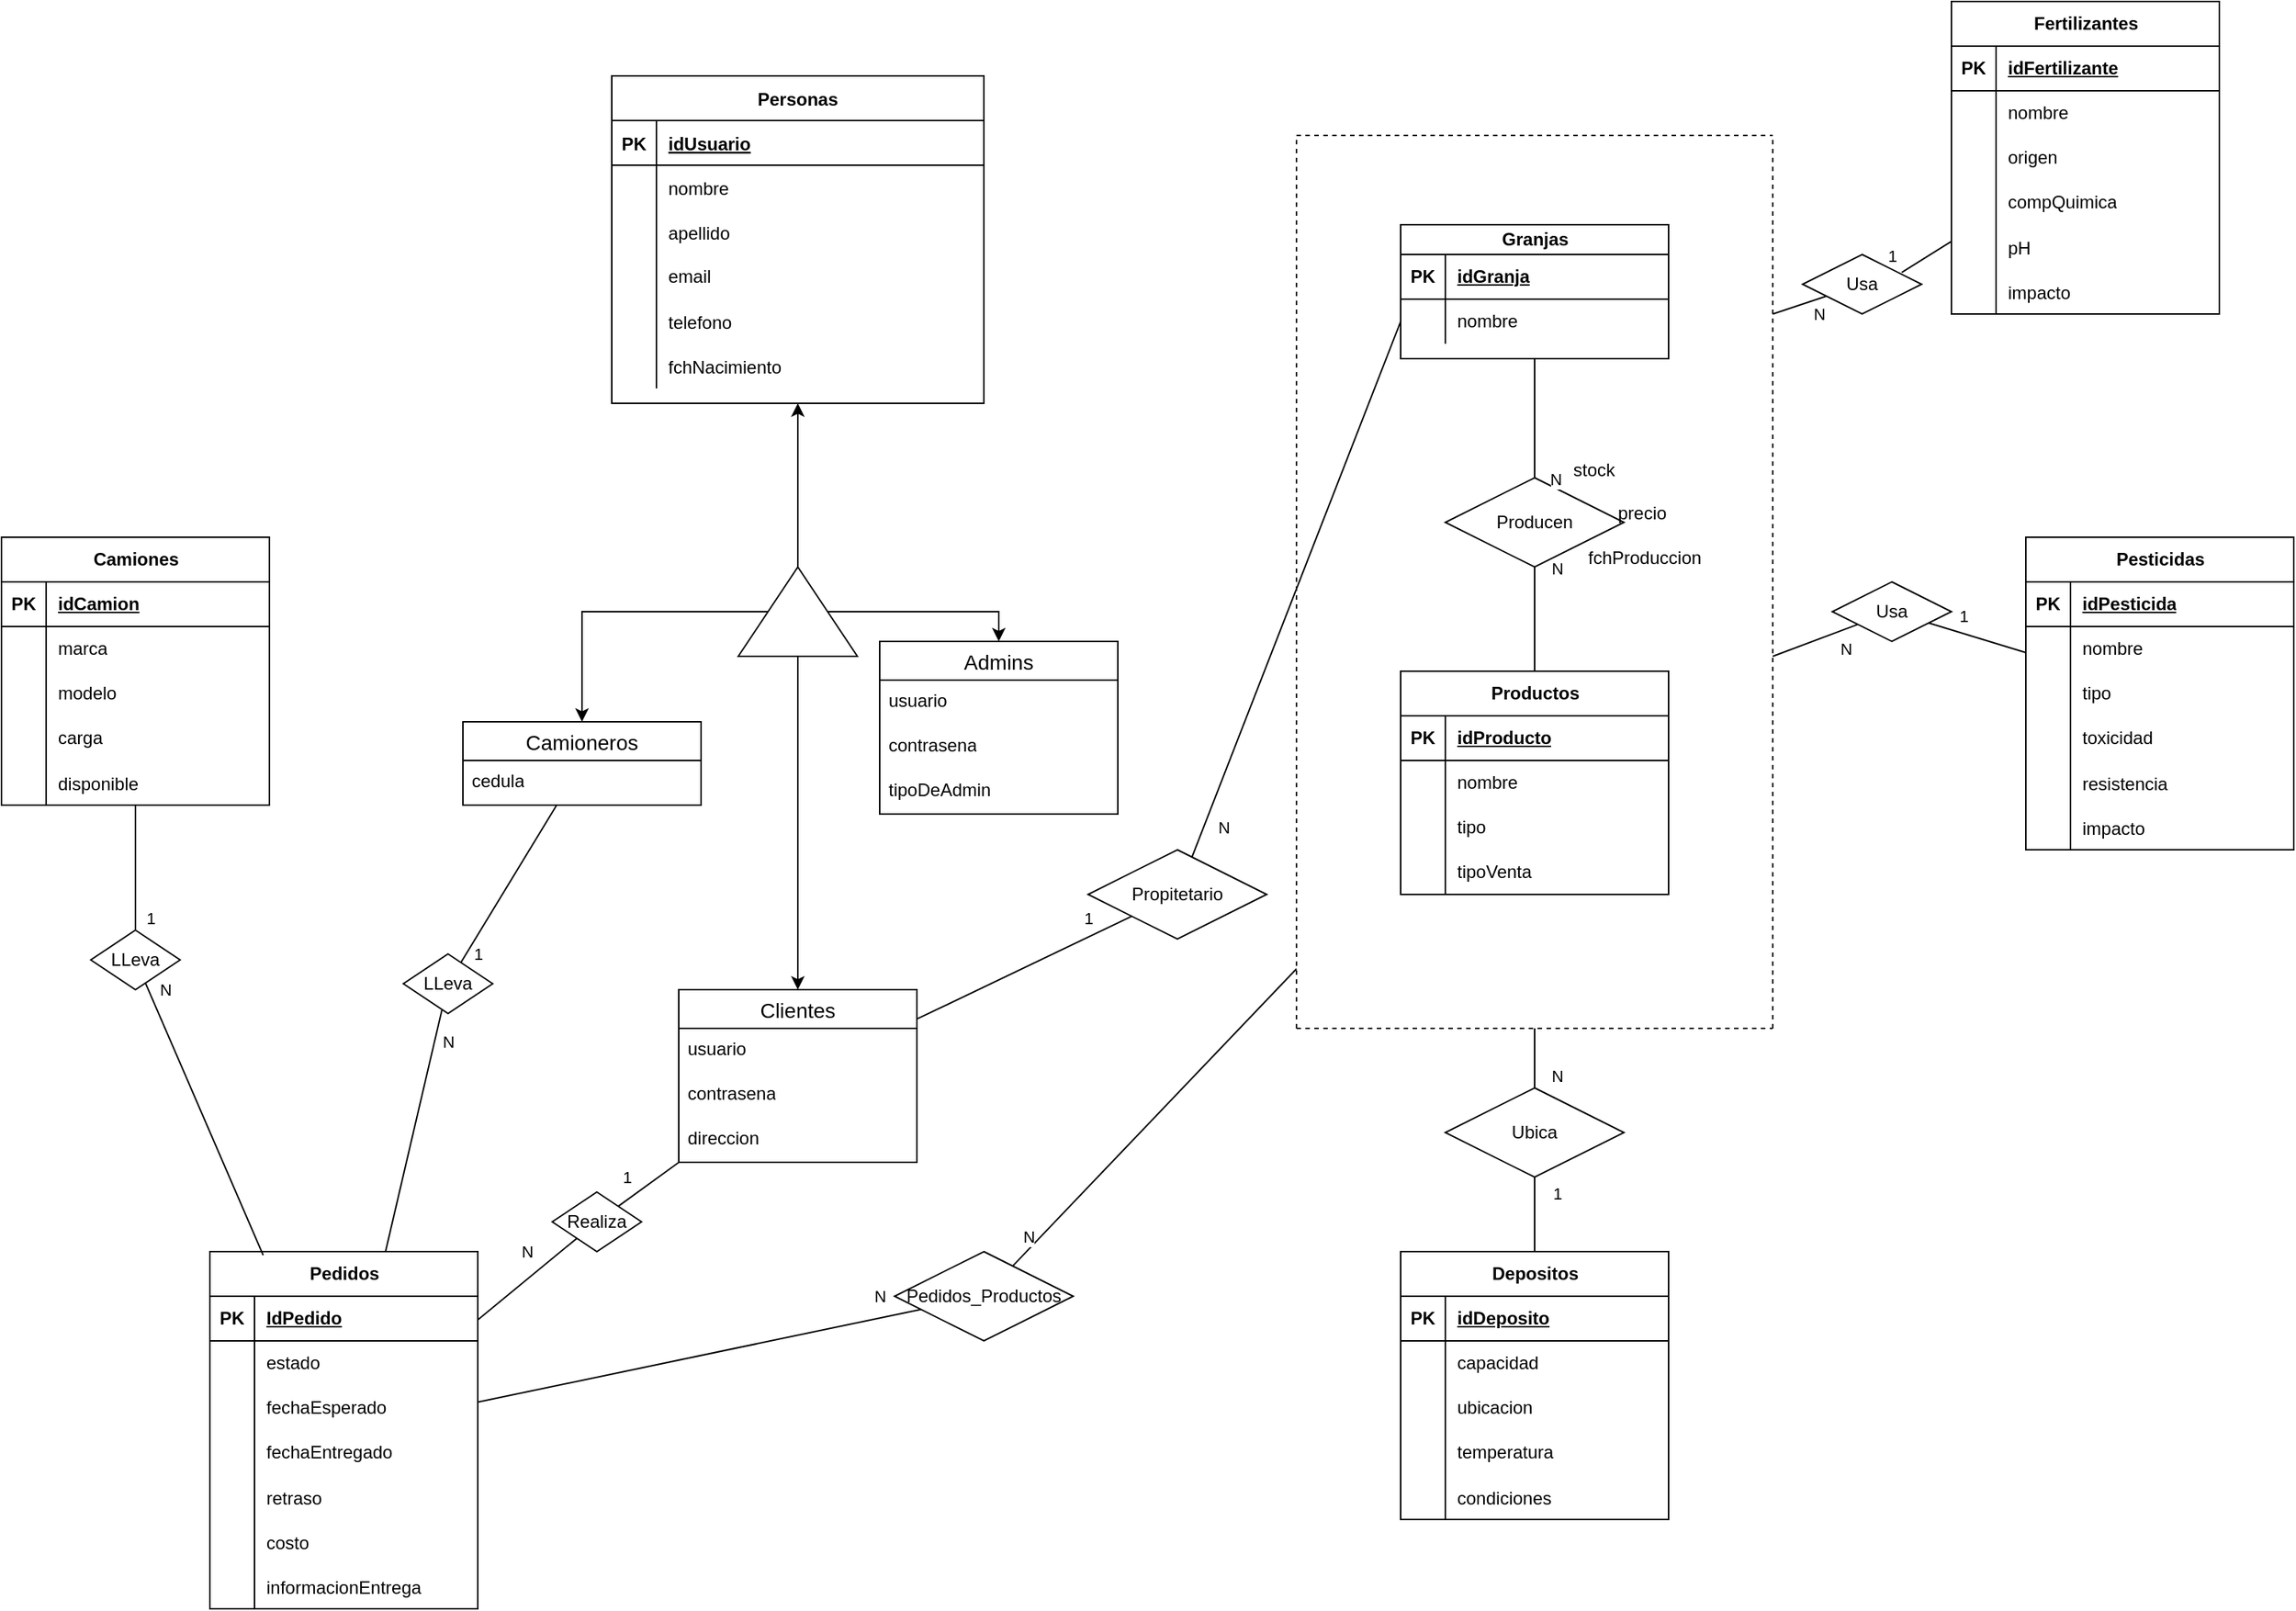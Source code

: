 <mxfile version="21.5.2" type="device">
  <diagram id="R2lEEEUBdFMjLlhIrx00" name="Page-1">
    <mxGraphModel dx="1434" dy="764" grid="1" gridSize="10" guides="1" tooltips="1" connect="1" arrows="1" fold="1" page="1" pageScale="1" pageWidth="1920" pageHeight="1200" math="0" shadow="0" extFonts="Permanent Marker^https://fonts.googleapis.com/css?family=Permanent+Marker">
      <root>
        <object label="" id="0">
          <mxCell />
        </object>
        <mxCell id="1" parent="0" />
        <mxCell id="C-vyLk0tnHw3VtMMgP7b-23" value="Personas" style="shape=table;startSize=30;container=1;collapsible=1;childLayout=tableLayout;fixedRows=1;rowLines=0;fontStyle=1;align=center;resizeLast=1;" parent="1" vertex="1">
          <mxGeometry x="530" y="100" width="250" height="220" as="geometry" />
        </mxCell>
        <mxCell id="C-vyLk0tnHw3VtMMgP7b-24" value="" style="shape=partialRectangle;collapsible=0;dropTarget=0;pointerEvents=0;fillColor=none;points=[[0,0.5],[1,0.5]];portConstraint=eastwest;top=0;left=0;right=0;bottom=1;" parent="C-vyLk0tnHw3VtMMgP7b-23" vertex="1">
          <mxGeometry y="30" width="250" height="30" as="geometry" />
        </mxCell>
        <mxCell id="C-vyLk0tnHw3VtMMgP7b-25" value="PK" style="shape=partialRectangle;overflow=hidden;connectable=0;fillColor=none;top=0;left=0;bottom=0;right=0;fontStyle=1;" parent="C-vyLk0tnHw3VtMMgP7b-24" vertex="1">
          <mxGeometry width="30" height="30" as="geometry">
            <mxRectangle width="30" height="30" as="alternateBounds" />
          </mxGeometry>
        </mxCell>
        <mxCell id="C-vyLk0tnHw3VtMMgP7b-26" value="idUsuario" style="shape=partialRectangle;overflow=hidden;connectable=0;fillColor=none;top=0;left=0;bottom=0;right=0;align=left;spacingLeft=6;fontStyle=5;" parent="C-vyLk0tnHw3VtMMgP7b-24" vertex="1">
          <mxGeometry x="30" width="220" height="30" as="geometry">
            <mxRectangle width="220" height="30" as="alternateBounds" />
          </mxGeometry>
        </mxCell>
        <mxCell id="C-vyLk0tnHw3VtMMgP7b-27" value="" style="shape=partialRectangle;collapsible=0;dropTarget=0;pointerEvents=0;fillColor=none;points=[[0,0.5],[1,0.5]];portConstraint=eastwest;top=0;left=0;right=0;bottom=0;" parent="C-vyLk0tnHw3VtMMgP7b-23" vertex="1">
          <mxGeometry y="60" width="250" height="30" as="geometry" />
        </mxCell>
        <mxCell id="C-vyLk0tnHw3VtMMgP7b-28" value="" style="shape=partialRectangle;overflow=hidden;connectable=0;fillColor=none;top=0;left=0;bottom=0;right=0;" parent="C-vyLk0tnHw3VtMMgP7b-27" vertex="1">
          <mxGeometry width="30" height="30" as="geometry">
            <mxRectangle width="30" height="30" as="alternateBounds" />
          </mxGeometry>
        </mxCell>
        <mxCell id="C-vyLk0tnHw3VtMMgP7b-29" value="nombre" style="shape=partialRectangle;overflow=hidden;connectable=0;fillColor=none;top=0;left=0;bottom=0;right=0;align=left;spacingLeft=6;" parent="C-vyLk0tnHw3VtMMgP7b-27" vertex="1">
          <mxGeometry x="30" width="220" height="30" as="geometry">
            <mxRectangle width="220" height="30" as="alternateBounds" />
          </mxGeometry>
        </mxCell>
        <mxCell id="d6vLBlp-HSwoDwpcHl4a-75" value="" style="shape=tableRow;horizontal=0;startSize=0;swimlaneHead=0;swimlaneBody=0;fillColor=none;collapsible=0;dropTarget=0;points=[[0,0.5],[1,0.5]];portConstraint=eastwest;top=0;left=0;right=0;bottom=0;" parent="C-vyLk0tnHw3VtMMgP7b-23" vertex="1">
          <mxGeometry y="90" width="250" height="30" as="geometry" />
        </mxCell>
        <mxCell id="d6vLBlp-HSwoDwpcHl4a-76" value="" style="shape=partialRectangle;connectable=0;fillColor=none;top=0;left=0;bottom=0;right=0;editable=1;overflow=hidden;" parent="d6vLBlp-HSwoDwpcHl4a-75" vertex="1">
          <mxGeometry width="30" height="30" as="geometry">
            <mxRectangle width="30" height="30" as="alternateBounds" />
          </mxGeometry>
        </mxCell>
        <mxCell id="d6vLBlp-HSwoDwpcHl4a-77" value="apellido" style="shape=partialRectangle;connectable=0;fillColor=none;top=0;left=0;bottom=0;right=0;align=left;spacingLeft=6;overflow=hidden;" parent="d6vLBlp-HSwoDwpcHl4a-75" vertex="1">
          <mxGeometry x="30" width="220" height="30" as="geometry">
            <mxRectangle width="220" height="30" as="alternateBounds" />
          </mxGeometry>
        </mxCell>
        <mxCell id="d6vLBlp-HSwoDwpcHl4a-67" value="" style="shape=tableRow;horizontal=0;startSize=0;swimlaneHead=0;swimlaneBody=0;fillColor=none;collapsible=0;dropTarget=0;points=[[0,0.5],[1,0.5]];portConstraint=eastwest;top=0;left=0;right=0;bottom=0;" parent="C-vyLk0tnHw3VtMMgP7b-23" vertex="1">
          <mxGeometry y="120" width="250" height="30" as="geometry" />
        </mxCell>
        <mxCell id="d6vLBlp-HSwoDwpcHl4a-68" value="" style="shape=partialRectangle;connectable=0;fillColor=none;top=0;left=0;bottom=0;right=0;fontStyle=0;overflow=hidden;whiteSpace=wrap;html=1;" parent="d6vLBlp-HSwoDwpcHl4a-67" vertex="1">
          <mxGeometry width="30" height="30" as="geometry">
            <mxRectangle width="30" height="30" as="alternateBounds" />
          </mxGeometry>
        </mxCell>
        <mxCell id="d6vLBlp-HSwoDwpcHl4a-69" value="email" style="shape=partialRectangle;connectable=0;fillColor=none;top=0;left=0;bottom=0;right=0;align=left;spacingLeft=6;fontStyle=0;overflow=hidden;whiteSpace=wrap;html=1;" parent="d6vLBlp-HSwoDwpcHl4a-67" vertex="1">
          <mxGeometry x="30" width="220" height="30" as="geometry">
            <mxRectangle width="220" height="30" as="alternateBounds" />
          </mxGeometry>
        </mxCell>
        <mxCell id="d6vLBlp-HSwoDwpcHl4a-63" value="" style="shape=tableRow;horizontal=0;startSize=0;swimlaneHead=0;swimlaneBody=0;fillColor=none;collapsible=0;dropTarget=0;points=[[0,0.5],[1,0.5]];portConstraint=eastwest;top=0;left=0;right=0;bottom=0;" parent="C-vyLk0tnHw3VtMMgP7b-23" vertex="1">
          <mxGeometry y="150" width="250" height="30" as="geometry" />
        </mxCell>
        <mxCell id="d6vLBlp-HSwoDwpcHl4a-64" value="" style="shape=partialRectangle;connectable=0;fillColor=none;top=0;left=0;bottom=0;right=0;editable=1;overflow=hidden;" parent="d6vLBlp-HSwoDwpcHl4a-63" vertex="1">
          <mxGeometry width="30" height="30" as="geometry">
            <mxRectangle width="30" height="30" as="alternateBounds" />
          </mxGeometry>
        </mxCell>
        <mxCell id="d6vLBlp-HSwoDwpcHl4a-65" value="telefono" style="shape=partialRectangle;connectable=0;fillColor=none;top=0;left=0;bottom=0;right=0;align=left;spacingLeft=6;overflow=hidden;" parent="d6vLBlp-HSwoDwpcHl4a-63" vertex="1">
          <mxGeometry x="30" width="220" height="30" as="geometry">
            <mxRectangle width="220" height="30" as="alternateBounds" />
          </mxGeometry>
        </mxCell>
        <mxCell id="d6vLBlp-HSwoDwpcHl4a-79" value="" style="shape=tableRow;horizontal=0;startSize=0;swimlaneHead=0;swimlaneBody=0;fillColor=none;collapsible=0;dropTarget=0;points=[[0,0.5],[1,0.5]];portConstraint=eastwest;top=0;left=0;right=0;bottom=0;" parent="C-vyLk0tnHw3VtMMgP7b-23" vertex="1">
          <mxGeometry y="180" width="250" height="30" as="geometry" />
        </mxCell>
        <mxCell id="d6vLBlp-HSwoDwpcHl4a-80" value="" style="shape=partialRectangle;connectable=0;fillColor=none;top=0;left=0;bottom=0;right=0;editable=1;overflow=hidden;" parent="d6vLBlp-HSwoDwpcHl4a-79" vertex="1">
          <mxGeometry width="30" height="30" as="geometry">
            <mxRectangle width="30" height="30" as="alternateBounds" />
          </mxGeometry>
        </mxCell>
        <mxCell id="d6vLBlp-HSwoDwpcHl4a-81" value="fchNacimiento" style="shape=partialRectangle;connectable=0;fillColor=none;top=0;left=0;bottom=0;right=0;align=left;spacingLeft=6;overflow=hidden;" parent="d6vLBlp-HSwoDwpcHl4a-79" vertex="1">
          <mxGeometry x="30" width="220" height="30" as="geometry">
            <mxRectangle width="220" height="30" as="alternateBounds" />
          </mxGeometry>
        </mxCell>
        <mxCell id="d6vLBlp-HSwoDwpcHl4a-83" style="edgeStyle=orthogonalEdgeStyle;rounded=0;orthogonalLoop=1;jettySize=auto;html=1;" parent="1" source="d6vLBlp-HSwoDwpcHl4a-82" target="C-vyLk0tnHw3VtMMgP7b-23" edge="1">
          <mxGeometry relative="1" as="geometry" />
        </mxCell>
        <mxCell id="d6vLBlp-HSwoDwpcHl4a-84" style="edgeStyle=orthogonalEdgeStyle;rounded=0;orthogonalLoop=1;jettySize=auto;html=1;" parent="1" source="d6vLBlp-HSwoDwpcHl4a-82" target="d6vLBlp-HSwoDwpcHl4a-107" edge="1">
          <mxGeometry relative="1" as="geometry">
            <mxPoint x="430" y="530" as="targetPoint" />
          </mxGeometry>
        </mxCell>
        <mxCell id="d6vLBlp-HSwoDwpcHl4a-85" style="edgeStyle=orthogonalEdgeStyle;rounded=0;orthogonalLoop=1;jettySize=auto;html=1;entryX=0.5;entryY=0;entryDx=0;entryDy=0;" parent="1" source="d6vLBlp-HSwoDwpcHl4a-82" target="d6vLBlp-HSwoDwpcHl4a-116" edge="1">
          <mxGeometry relative="1" as="geometry">
            <mxPoint x="880" y="550" as="targetPoint" />
          </mxGeometry>
        </mxCell>
        <mxCell id="d6vLBlp-HSwoDwpcHl4a-282" style="edgeStyle=orthogonalEdgeStyle;rounded=0;orthogonalLoop=1;jettySize=auto;html=1;entryX=0.5;entryY=0;entryDx=0;entryDy=0;" parent="1" source="d6vLBlp-HSwoDwpcHl4a-82" target="d6vLBlp-HSwoDwpcHl4a-111" edge="1">
          <mxGeometry relative="1" as="geometry" />
        </mxCell>
        <mxCell id="d6vLBlp-HSwoDwpcHl4a-82" value="" style="triangle;whiteSpace=wrap;html=1;rotation=-90;" parent="1" vertex="1">
          <mxGeometry x="625" y="420" width="60" height="80" as="geometry" />
        </mxCell>
        <mxCell id="d6vLBlp-HSwoDwpcHl4a-107" value="Camioneros" style="swimlane;fontStyle=0;childLayout=stackLayout;horizontal=1;startSize=26;horizontalStack=0;resizeParent=1;resizeParentMax=0;resizeLast=0;collapsible=1;marginBottom=0;align=center;fontSize=14;" parent="1" vertex="1">
          <mxGeometry x="430" y="534" width="160" height="56" as="geometry" />
        </mxCell>
        <mxCell id="d6vLBlp-HSwoDwpcHl4a-108" value="cedula&lt;br&gt;" style="text;strokeColor=none;fillColor=none;spacingLeft=4;spacingRight=4;overflow=hidden;rotatable=0;points=[[0,0.5],[1,0.5]];portConstraint=eastwest;fontSize=12;whiteSpace=wrap;html=1;" parent="d6vLBlp-HSwoDwpcHl4a-107" vertex="1">
          <mxGeometry y="26" width="160" height="30" as="geometry" />
        </mxCell>
        <mxCell id="d6vLBlp-HSwoDwpcHl4a-111" value="Clientes" style="swimlane;fontStyle=0;childLayout=stackLayout;horizontal=1;startSize=26;horizontalStack=0;resizeParent=1;resizeParentMax=0;resizeLast=0;collapsible=1;marginBottom=0;align=center;fontSize=14;" parent="1" vertex="1">
          <mxGeometry x="575" y="714" width="160" height="116" as="geometry" />
        </mxCell>
        <mxCell id="d6vLBlp-HSwoDwpcHl4a-112" value="usuario" style="text;strokeColor=none;fillColor=none;spacingLeft=4;spacingRight=4;overflow=hidden;rotatable=0;points=[[0,0.5],[1,0.5]];portConstraint=eastwest;fontSize=12;whiteSpace=wrap;html=1;" parent="d6vLBlp-HSwoDwpcHl4a-111" vertex="1">
          <mxGeometry y="26" width="160" height="30" as="geometry" />
        </mxCell>
        <mxCell id="d6vLBlp-HSwoDwpcHl4a-113" value="contrasena" style="text;strokeColor=none;fillColor=none;spacingLeft=4;spacingRight=4;overflow=hidden;rotatable=0;points=[[0,0.5],[1,0.5]];portConstraint=eastwest;fontSize=12;whiteSpace=wrap;html=1;" parent="d6vLBlp-HSwoDwpcHl4a-111" vertex="1">
          <mxGeometry y="56" width="160" height="30" as="geometry" />
        </mxCell>
        <mxCell id="d6vLBlp-HSwoDwpcHl4a-114" value="direccion" style="text;strokeColor=none;fillColor=none;spacingLeft=4;spacingRight=4;overflow=hidden;rotatable=0;points=[[0,0.5],[1,0.5]];portConstraint=eastwest;fontSize=12;whiteSpace=wrap;html=1;" parent="d6vLBlp-HSwoDwpcHl4a-111" vertex="1">
          <mxGeometry y="86" width="160" height="30" as="geometry" />
        </mxCell>
        <mxCell id="d6vLBlp-HSwoDwpcHl4a-116" value="Admins" style="swimlane;fontStyle=0;childLayout=stackLayout;horizontal=1;startSize=26;horizontalStack=0;resizeParent=1;resizeParentMax=0;resizeLast=0;collapsible=1;marginBottom=0;align=center;fontSize=14;" parent="1" vertex="1">
          <mxGeometry x="710" y="480" width="160" height="116" as="geometry" />
        </mxCell>
        <mxCell id="d6vLBlp-HSwoDwpcHl4a-117" value="usuario" style="text;strokeColor=none;fillColor=none;spacingLeft=4;spacingRight=4;overflow=hidden;rotatable=0;points=[[0,0.5],[1,0.5]];portConstraint=eastwest;fontSize=12;whiteSpace=wrap;html=1;" parent="d6vLBlp-HSwoDwpcHl4a-116" vertex="1">
          <mxGeometry y="26" width="160" height="30" as="geometry" />
        </mxCell>
        <mxCell id="d6vLBlp-HSwoDwpcHl4a-118" value="contrasena" style="text;strokeColor=none;fillColor=none;spacingLeft=4;spacingRight=4;overflow=hidden;rotatable=0;points=[[0,0.5],[1,0.5]];portConstraint=eastwest;fontSize=12;whiteSpace=wrap;html=1;" parent="d6vLBlp-HSwoDwpcHl4a-116" vertex="1">
          <mxGeometry y="56" width="160" height="30" as="geometry" />
        </mxCell>
        <mxCell id="d6vLBlp-HSwoDwpcHl4a-119" value="tipoDeAdmin&lt;br&gt;" style="text;strokeColor=none;fillColor=none;spacingLeft=4;spacingRight=4;overflow=hidden;rotatable=0;points=[[0,0.5],[1,0.5]];portConstraint=eastwest;fontSize=12;whiteSpace=wrap;html=1;" parent="d6vLBlp-HSwoDwpcHl4a-116" vertex="1">
          <mxGeometry y="86" width="160" height="30" as="geometry" />
        </mxCell>
        <mxCell id="d6vLBlp-HSwoDwpcHl4a-120" value="Pedidos_Productos" style="shape=rhombus;perimeter=rhombusPerimeter;whiteSpace=wrap;html=1;align=center;" parent="1" vertex="1">
          <mxGeometry x="720" y="890" width="120" height="60" as="geometry" />
        </mxCell>
        <mxCell id="d6vLBlp-HSwoDwpcHl4a-121" value="Camiones" style="shape=table;startSize=30;container=1;collapsible=1;childLayout=tableLayout;fixedRows=1;rowLines=0;fontStyle=1;align=center;resizeLast=1;html=1;" parent="1" vertex="1">
          <mxGeometry x="120" y="410" width="180" height="180" as="geometry" />
        </mxCell>
        <mxCell id="d6vLBlp-HSwoDwpcHl4a-122" value="" style="shape=tableRow;horizontal=0;startSize=0;swimlaneHead=0;swimlaneBody=0;fillColor=none;collapsible=0;dropTarget=0;points=[[0,0.5],[1,0.5]];portConstraint=eastwest;top=0;left=0;right=0;bottom=1;" parent="d6vLBlp-HSwoDwpcHl4a-121" vertex="1">
          <mxGeometry y="30" width="180" height="30" as="geometry" />
        </mxCell>
        <mxCell id="d6vLBlp-HSwoDwpcHl4a-123" value="PK" style="shape=partialRectangle;connectable=0;fillColor=none;top=0;left=0;bottom=0;right=0;fontStyle=1;overflow=hidden;whiteSpace=wrap;html=1;" parent="d6vLBlp-HSwoDwpcHl4a-122" vertex="1">
          <mxGeometry width="30" height="30" as="geometry">
            <mxRectangle width="30" height="30" as="alternateBounds" />
          </mxGeometry>
        </mxCell>
        <mxCell id="d6vLBlp-HSwoDwpcHl4a-124" value="idCamion" style="shape=partialRectangle;connectable=0;fillColor=none;top=0;left=0;bottom=0;right=0;align=left;spacingLeft=6;fontStyle=5;overflow=hidden;whiteSpace=wrap;html=1;" parent="d6vLBlp-HSwoDwpcHl4a-122" vertex="1">
          <mxGeometry x="30" width="150" height="30" as="geometry">
            <mxRectangle width="150" height="30" as="alternateBounds" />
          </mxGeometry>
        </mxCell>
        <mxCell id="d6vLBlp-HSwoDwpcHl4a-125" value="" style="shape=tableRow;horizontal=0;startSize=0;swimlaneHead=0;swimlaneBody=0;fillColor=none;collapsible=0;dropTarget=0;points=[[0,0.5],[1,0.5]];portConstraint=eastwest;top=0;left=0;right=0;bottom=0;" parent="d6vLBlp-HSwoDwpcHl4a-121" vertex="1">
          <mxGeometry y="60" width="180" height="30" as="geometry" />
        </mxCell>
        <mxCell id="d6vLBlp-HSwoDwpcHl4a-126" value="" style="shape=partialRectangle;connectable=0;fillColor=none;top=0;left=0;bottom=0;right=0;editable=1;overflow=hidden;whiteSpace=wrap;html=1;" parent="d6vLBlp-HSwoDwpcHl4a-125" vertex="1">
          <mxGeometry width="30" height="30" as="geometry">
            <mxRectangle width="30" height="30" as="alternateBounds" />
          </mxGeometry>
        </mxCell>
        <mxCell id="d6vLBlp-HSwoDwpcHl4a-127" value="marca" style="shape=partialRectangle;connectable=0;fillColor=none;top=0;left=0;bottom=0;right=0;align=left;spacingLeft=6;overflow=hidden;whiteSpace=wrap;html=1;" parent="d6vLBlp-HSwoDwpcHl4a-125" vertex="1">
          <mxGeometry x="30" width="150" height="30" as="geometry">
            <mxRectangle width="150" height="30" as="alternateBounds" />
          </mxGeometry>
        </mxCell>
        <mxCell id="d6vLBlp-HSwoDwpcHl4a-128" value="" style="shape=tableRow;horizontal=0;startSize=0;swimlaneHead=0;swimlaneBody=0;fillColor=none;collapsible=0;dropTarget=0;points=[[0,0.5],[1,0.5]];portConstraint=eastwest;top=0;left=0;right=0;bottom=0;" parent="d6vLBlp-HSwoDwpcHl4a-121" vertex="1">
          <mxGeometry y="90" width="180" height="30" as="geometry" />
        </mxCell>
        <mxCell id="d6vLBlp-HSwoDwpcHl4a-129" value="" style="shape=partialRectangle;connectable=0;fillColor=none;top=0;left=0;bottom=0;right=0;editable=1;overflow=hidden;whiteSpace=wrap;html=1;" parent="d6vLBlp-HSwoDwpcHl4a-128" vertex="1">
          <mxGeometry width="30" height="30" as="geometry">
            <mxRectangle width="30" height="30" as="alternateBounds" />
          </mxGeometry>
        </mxCell>
        <mxCell id="d6vLBlp-HSwoDwpcHl4a-130" value="modelo" style="shape=partialRectangle;connectable=0;fillColor=none;top=0;left=0;bottom=0;right=0;align=left;spacingLeft=6;overflow=hidden;whiteSpace=wrap;html=1;" parent="d6vLBlp-HSwoDwpcHl4a-128" vertex="1">
          <mxGeometry x="30" width="150" height="30" as="geometry">
            <mxRectangle width="150" height="30" as="alternateBounds" />
          </mxGeometry>
        </mxCell>
        <mxCell id="d6vLBlp-HSwoDwpcHl4a-131" value="" style="shape=tableRow;horizontal=0;startSize=0;swimlaneHead=0;swimlaneBody=0;fillColor=none;collapsible=0;dropTarget=0;points=[[0,0.5],[1,0.5]];portConstraint=eastwest;top=0;left=0;right=0;bottom=0;" parent="d6vLBlp-HSwoDwpcHl4a-121" vertex="1">
          <mxGeometry y="120" width="180" height="30" as="geometry" />
        </mxCell>
        <mxCell id="d6vLBlp-HSwoDwpcHl4a-132" value="" style="shape=partialRectangle;connectable=0;fillColor=none;top=0;left=0;bottom=0;right=0;editable=1;overflow=hidden;whiteSpace=wrap;html=1;" parent="d6vLBlp-HSwoDwpcHl4a-131" vertex="1">
          <mxGeometry width="30" height="30" as="geometry">
            <mxRectangle width="30" height="30" as="alternateBounds" />
          </mxGeometry>
        </mxCell>
        <mxCell id="d6vLBlp-HSwoDwpcHl4a-133" value="carga" style="shape=partialRectangle;connectable=0;fillColor=none;top=0;left=0;bottom=0;right=0;align=left;spacingLeft=6;overflow=hidden;whiteSpace=wrap;html=1;" parent="d6vLBlp-HSwoDwpcHl4a-131" vertex="1">
          <mxGeometry x="30" width="150" height="30" as="geometry">
            <mxRectangle width="150" height="30" as="alternateBounds" />
          </mxGeometry>
        </mxCell>
        <mxCell id="d6vLBlp-HSwoDwpcHl4a-135" value="" style="shape=tableRow;horizontal=0;startSize=0;swimlaneHead=0;swimlaneBody=0;fillColor=none;collapsible=0;dropTarget=0;points=[[0,0.5],[1,0.5]];portConstraint=eastwest;top=0;left=0;right=0;bottom=0;" parent="d6vLBlp-HSwoDwpcHl4a-121" vertex="1">
          <mxGeometry y="150" width="180" height="30" as="geometry" />
        </mxCell>
        <mxCell id="d6vLBlp-HSwoDwpcHl4a-136" value="" style="shape=partialRectangle;connectable=0;fillColor=none;top=0;left=0;bottom=0;right=0;editable=1;overflow=hidden;" parent="d6vLBlp-HSwoDwpcHl4a-135" vertex="1">
          <mxGeometry width="30" height="30" as="geometry">
            <mxRectangle width="30" height="30" as="alternateBounds" />
          </mxGeometry>
        </mxCell>
        <mxCell id="d6vLBlp-HSwoDwpcHl4a-137" value="disponible" style="shape=partialRectangle;connectable=0;fillColor=none;top=0;left=0;bottom=0;right=0;align=left;spacingLeft=6;overflow=hidden;" parent="d6vLBlp-HSwoDwpcHl4a-135" vertex="1">
          <mxGeometry x="30" width="150" height="30" as="geometry">
            <mxRectangle width="150" height="30" as="alternateBounds" />
          </mxGeometry>
        </mxCell>
        <mxCell id="d6vLBlp-HSwoDwpcHl4a-138" value="Pedidos" style="shape=table;startSize=30;container=1;collapsible=1;childLayout=tableLayout;fixedRows=1;rowLines=0;fontStyle=1;align=center;resizeLast=1;html=1;" parent="1" vertex="1">
          <mxGeometry x="260" y="890" width="180" height="240" as="geometry" />
        </mxCell>
        <mxCell id="d6vLBlp-HSwoDwpcHl4a-139" value="" style="shape=tableRow;horizontal=0;startSize=0;swimlaneHead=0;swimlaneBody=0;fillColor=none;collapsible=0;dropTarget=0;points=[[0,0.5],[1,0.5]];portConstraint=eastwest;top=0;left=0;right=0;bottom=1;" parent="d6vLBlp-HSwoDwpcHl4a-138" vertex="1">
          <mxGeometry y="30" width="180" height="30" as="geometry" />
        </mxCell>
        <mxCell id="d6vLBlp-HSwoDwpcHl4a-140" value="PK" style="shape=partialRectangle;connectable=0;fillColor=none;top=0;left=0;bottom=0;right=0;fontStyle=1;overflow=hidden;whiteSpace=wrap;html=1;" parent="d6vLBlp-HSwoDwpcHl4a-139" vertex="1">
          <mxGeometry width="30" height="30" as="geometry">
            <mxRectangle width="30" height="30" as="alternateBounds" />
          </mxGeometry>
        </mxCell>
        <mxCell id="d6vLBlp-HSwoDwpcHl4a-141" value="IdPedido" style="shape=partialRectangle;connectable=0;fillColor=none;top=0;left=0;bottom=0;right=0;align=left;spacingLeft=6;fontStyle=5;overflow=hidden;whiteSpace=wrap;html=1;" parent="d6vLBlp-HSwoDwpcHl4a-139" vertex="1">
          <mxGeometry x="30" width="150" height="30" as="geometry">
            <mxRectangle width="150" height="30" as="alternateBounds" />
          </mxGeometry>
        </mxCell>
        <mxCell id="d6vLBlp-HSwoDwpcHl4a-142" value="" style="shape=tableRow;horizontal=0;startSize=0;swimlaneHead=0;swimlaneBody=0;fillColor=none;collapsible=0;dropTarget=0;points=[[0,0.5],[1,0.5]];portConstraint=eastwest;top=0;left=0;right=0;bottom=0;" parent="d6vLBlp-HSwoDwpcHl4a-138" vertex="1">
          <mxGeometry y="60" width="180" height="30" as="geometry" />
        </mxCell>
        <mxCell id="d6vLBlp-HSwoDwpcHl4a-143" value="" style="shape=partialRectangle;connectable=0;fillColor=none;top=0;left=0;bottom=0;right=0;editable=1;overflow=hidden;whiteSpace=wrap;html=1;" parent="d6vLBlp-HSwoDwpcHl4a-142" vertex="1">
          <mxGeometry width="30" height="30" as="geometry">
            <mxRectangle width="30" height="30" as="alternateBounds" />
          </mxGeometry>
        </mxCell>
        <mxCell id="d6vLBlp-HSwoDwpcHl4a-144" value="estado" style="shape=partialRectangle;connectable=0;fillColor=none;top=0;left=0;bottom=0;right=0;align=left;spacingLeft=6;overflow=hidden;whiteSpace=wrap;html=1;" parent="d6vLBlp-HSwoDwpcHl4a-142" vertex="1">
          <mxGeometry x="30" width="150" height="30" as="geometry">
            <mxRectangle width="150" height="30" as="alternateBounds" />
          </mxGeometry>
        </mxCell>
        <mxCell id="d6vLBlp-HSwoDwpcHl4a-145" value="" style="shape=tableRow;horizontal=0;startSize=0;swimlaneHead=0;swimlaneBody=0;fillColor=none;collapsible=0;dropTarget=0;points=[[0,0.5],[1,0.5]];portConstraint=eastwest;top=0;left=0;right=0;bottom=0;" parent="d6vLBlp-HSwoDwpcHl4a-138" vertex="1">
          <mxGeometry y="90" width="180" height="30" as="geometry" />
        </mxCell>
        <mxCell id="d6vLBlp-HSwoDwpcHl4a-146" value="" style="shape=partialRectangle;connectable=0;fillColor=none;top=0;left=0;bottom=0;right=0;editable=1;overflow=hidden;whiteSpace=wrap;html=1;" parent="d6vLBlp-HSwoDwpcHl4a-145" vertex="1">
          <mxGeometry width="30" height="30" as="geometry">
            <mxRectangle width="30" height="30" as="alternateBounds" />
          </mxGeometry>
        </mxCell>
        <mxCell id="d6vLBlp-HSwoDwpcHl4a-147" value="fechaEsperado" style="shape=partialRectangle;connectable=0;fillColor=none;top=0;left=0;bottom=0;right=0;align=left;spacingLeft=6;overflow=hidden;whiteSpace=wrap;html=1;" parent="d6vLBlp-HSwoDwpcHl4a-145" vertex="1">
          <mxGeometry x="30" width="150" height="30" as="geometry">
            <mxRectangle width="150" height="30" as="alternateBounds" />
          </mxGeometry>
        </mxCell>
        <mxCell id="d6vLBlp-HSwoDwpcHl4a-148" value="" style="shape=tableRow;horizontal=0;startSize=0;swimlaneHead=0;swimlaneBody=0;fillColor=none;collapsible=0;dropTarget=0;points=[[0,0.5],[1,0.5]];portConstraint=eastwest;top=0;left=0;right=0;bottom=0;" parent="d6vLBlp-HSwoDwpcHl4a-138" vertex="1">
          <mxGeometry y="120" width="180" height="30" as="geometry" />
        </mxCell>
        <mxCell id="d6vLBlp-HSwoDwpcHl4a-149" value="" style="shape=partialRectangle;connectable=0;fillColor=none;top=0;left=0;bottom=0;right=0;editable=1;overflow=hidden;whiteSpace=wrap;html=1;" parent="d6vLBlp-HSwoDwpcHl4a-148" vertex="1">
          <mxGeometry width="30" height="30" as="geometry">
            <mxRectangle width="30" height="30" as="alternateBounds" />
          </mxGeometry>
        </mxCell>
        <mxCell id="d6vLBlp-HSwoDwpcHl4a-150" value="fechaEntregado" style="shape=partialRectangle;connectable=0;fillColor=none;top=0;left=0;bottom=0;right=0;align=left;spacingLeft=6;overflow=hidden;whiteSpace=wrap;html=1;" parent="d6vLBlp-HSwoDwpcHl4a-148" vertex="1">
          <mxGeometry x="30" width="150" height="30" as="geometry">
            <mxRectangle width="150" height="30" as="alternateBounds" />
          </mxGeometry>
        </mxCell>
        <mxCell id="d6vLBlp-HSwoDwpcHl4a-156" value="" style="shape=tableRow;horizontal=0;startSize=0;swimlaneHead=0;swimlaneBody=0;fillColor=none;collapsible=0;dropTarget=0;points=[[0,0.5],[1,0.5]];portConstraint=eastwest;top=0;left=0;right=0;bottom=0;" parent="d6vLBlp-HSwoDwpcHl4a-138" vertex="1">
          <mxGeometry y="150" width="180" height="30" as="geometry" />
        </mxCell>
        <mxCell id="d6vLBlp-HSwoDwpcHl4a-157" value="" style="shape=partialRectangle;connectable=0;fillColor=none;top=0;left=0;bottom=0;right=0;editable=1;overflow=hidden;" parent="d6vLBlp-HSwoDwpcHl4a-156" vertex="1">
          <mxGeometry width="30" height="30" as="geometry">
            <mxRectangle width="30" height="30" as="alternateBounds" />
          </mxGeometry>
        </mxCell>
        <mxCell id="d6vLBlp-HSwoDwpcHl4a-158" value="retraso" style="shape=partialRectangle;connectable=0;fillColor=none;top=0;left=0;bottom=0;right=0;align=left;spacingLeft=6;overflow=hidden;" parent="d6vLBlp-HSwoDwpcHl4a-156" vertex="1">
          <mxGeometry x="30" width="150" height="30" as="geometry">
            <mxRectangle width="150" height="30" as="alternateBounds" />
          </mxGeometry>
        </mxCell>
        <mxCell id="d6vLBlp-HSwoDwpcHl4a-160" value="" style="shape=tableRow;horizontal=0;startSize=0;swimlaneHead=0;swimlaneBody=0;fillColor=none;collapsible=0;dropTarget=0;points=[[0,0.5],[1,0.5]];portConstraint=eastwest;top=0;left=0;right=0;bottom=0;" parent="d6vLBlp-HSwoDwpcHl4a-138" vertex="1">
          <mxGeometry y="180" width="180" height="30" as="geometry" />
        </mxCell>
        <mxCell id="d6vLBlp-HSwoDwpcHl4a-161" value="" style="shape=partialRectangle;connectable=0;fillColor=none;top=0;left=0;bottom=0;right=0;editable=1;overflow=hidden;" parent="d6vLBlp-HSwoDwpcHl4a-160" vertex="1">
          <mxGeometry width="30" height="30" as="geometry">
            <mxRectangle width="30" height="30" as="alternateBounds" />
          </mxGeometry>
        </mxCell>
        <mxCell id="d6vLBlp-HSwoDwpcHl4a-162" value="costo" style="shape=partialRectangle;connectable=0;fillColor=none;top=0;left=0;bottom=0;right=0;align=left;spacingLeft=6;overflow=hidden;" parent="d6vLBlp-HSwoDwpcHl4a-160" vertex="1">
          <mxGeometry x="30" width="150" height="30" as="geometry">
            <mxRectangle width="150" height="30" as="alternateBounds" />
          </mxGeometry>
        </mxCell>
        <mxCell id="d6vLBlp-HSwoDwpcHl4a-164" value="" style="shape=tableRow;horizontal=0;startSize=0;swimlaneHead=0;swimlaneBody=0;fillColor=none;collapsible=0;dropTarget=0;points=[[0,0.5],[1,0.5]];portConstraint=eastwest;top=0;left=0;right=0;bottom=0;" parent="d6vLBlp-HSwoDwpcHl4a-138" vertex="1">
          <mxGeometry y="210" width="180" height="30" as="geometry" />
        </mxCell>
        <mxCell id="d6vLBlp-HSwoDwpcHl4a-165" value="" style="shape=partialRectangle;connectable=0;fillColor=none;top=0;left=0;bottom=0;right=0;editable=1;overflow=hidden;" parent="d6vLBlp-HSwoDwpcHl4a-164" vertex="1">
          <mxGeometry width="30" height="30" as="geometry">
            <mxRectangle width="30" height="30" as="alternateBounds" />
          </mxGeometry>
        </mxCell>
        <mxCell id="d6vLBlp-HSwoDwpcHl4a-166" value="informacionEntrega" style="shape=partialRectangle;connectable=0;fillColor=none;top=0;left=0;bottom=0;right=0;align=left;spacingLeft=6;overflow=hidden;" parent="d6vLBlp-HSwoDwpcHl4a-164" vertex="1">
          <mxGeometry x="30" width="150" height="30" as="geometry">
            <mxRectangle width="150" height="30" as="alternateBounds" />
          </mxGeometry>
        </mxCell>
        <mxCell id="d6vLBlp-HSwoDwpcHl4a-167" value="Depositos" style="shape=table;startSize=30;container=1;collapsible=1;childLayout=tableLayout;fixedRows=1;rowLines=0;fontStyle=1;align=center;resizeLast=1;html=1;" parent="1" vertex="1">
          <mxGeometry x="1060" y="890" width="180" height="180" as="geometry" />
        </mxCell>
        <mxCell id="d6vLBlp-HSwoDwpcHl4a-168" value="" style="shape=tableRow;horizontal=0;startSize=0;swimlaneHead=0;swimlaneBody=0;fillColor=none;collapsible=0;dropTarget=0;points=[[0,0.5],[1,0.5]];portConstraint=eastwest;top=0;left=0;right=0;bottom=1;" parent="d6vLBlp-HSwoDwpcHl4a-167" vertex="1">
          <mxGeometry y="30" width="180" height="30" as="geometry" />
        </mxCell>
        <mxCell id="d6vLBlp-HSwoDwpcHl4a-169" value="PK" style="shape=partialRectangle;connectable=0;fillColor=none;top=0;left=0;bottom=0;right=0;fontStyle=1;overflow=hidden;whiteSpace=wrap;html=1;" parent="d6vLBlp-HSwoDwpcHl4a-168" vertex="1">
          <mxGeometry width="30" height="30" as="geometry">
            <mxRectangle width="30" height="30" as="alternateBounds" />
          </mxGeometry>
        </mxCell>
        <mxCell id="d6vLBlp-HSwoDwpcHl4a-170" value="idDeposito" style="shape=partialRectangle;connectable=0;fillColor=none;top=0;left=0;bottom=0;right=0;align=left;spacingLeft=6;fontStyle=5;overflow=hidden;whiteSpace=wrap;html=1;" parent="d6vLBlp-HSwoDwpcHl4a-168" vertex="1">
          <mxGeometry x="30" width="150" height="30" as="geometry">
            <mxRectangle width="150" height="30" as="alternateBounds" />
          </mxGeometry>
        </mxCell>
        <mxCell id="d6vLBlp-HSwoDwpcHl4a-171" value="" style="shape=tableRow;horizontal=0;startSize=0;swimlaneHead=0;swimlaneBody=0;fillColor=none;collapsible=0;dropTarget=0;points=[[0,0.5],[1,0.5]];portConstraint=eastwest;top=0;left=0;right=0;bottom=0;" parent="d6vLBlp-HSwoDwpcHl4a-167" vertex="1">
          <mxGeometry y="60" width="180" height="30" as="geometry" />
        </mxCell>
        <mxCell id="d6vLBlp-HSwoDwpcHl4a-172" value="" style="shape=partialRectangle;connectable=0;fillColor=none;top=0;left=0;bottom=0;right=0;editable=1;overflow=hidden;whiteSpace=wrap;html=1;" parent="d6vLBlp-HSwoDwpcHl4a-171" vertex="1">
          <mxGeometry width="30" height="30" as="geometry">
            <mxRectangle width="30" height="30" as="alternateBounds" />
          </mxGeometry>
        </mxCell>
        <mxCell id="d6vLBlp-HSwoDwpcHl4a-173" value="capacidad" style="shape=partialRectangle;connectable=0;fillColor=none;top=0;left=0;bottom=0;right=0;align=left;spacingLeft=6;overflow=hidden;whiteSpace=wrap;html=1;" parent="d6vLBlp-HSwoDwpcHl4a-171" vertex="1">
          <mxGeometry x="30" width="150" height="30" as="geometry">
            <mxRectangle width="150" height="30" as="alternateBounds" />
          </mxGeometry>
        </mxCell>
        <mxCell id="d6vLBlp-HSwoDwpcHl4a-174" value="" style="shape=tableRow;horizontal=0;startSize=0;swimlaneHead=0;swimlaneBody=0;fillColor=none;collapsible=0;dropTarget=0;points=[[0,0.5],[1,0.5]];portConstraint=eastwest;top=0;left=0;right=0;bottom=0;" parent="d6vLBlp-HSwoDwpcHl4a-167" vertex="1">
          <mxGeometry y="90" width="180" height="30" as="geometry" />
        </mxCell>
        <mxCell id="d6vLBlp-HSwoDwpcHl4a-175" value="" style="shape=partialRectangle;connectable=0;fillColor=none;top=0;left=0;bottom=0;right=0;editable=1;overflow=hidden;whiteSpace=wrap;html=1;" parent="d6vLBlp-HSwoDwpcHl4a-174" vertex="1">
          <mxGeometry width="30" height="30" as="geometry">
            <mxRectangle width="30" height="30" as="alternateBounds" />
          </mxGeometry>
        </mxCell>
        <mxCell id="d6vLBlp-HSwoDwpcHl4a-176" value="ubicacion" style="shape=partialRectangle;connectable=0;fillColor=none;top=0;left=0;bottom=0;right=0;align=left;spacingLeft=6;overflow=hidden;whiteSpace=wrap;html=1;" parent="d6vLBlp-HSwoDwpcHl4a-174" vertex="1">
          <mxGeometry x="30" width="150" height="30" as="geometry">
            <mxRectangle width="150" height="30" as="alternateBounds" />
          </mxGeometry>
        </mxCell>
        <mxCell id="d6vLBlp-HSwoDwpcHl4a-177" value="" style="shape=tableRow;horizontal=0;startSize=0;swimlaneHead=0;swimlaneBody=0;fillColor=none;collapsible=0;dropTarget=0;points=[[0,0.5],[1,0.5]];portConstraint=eastwest;top=0;left=0;right=0;bottom=0;" parent="d6vLBlp-HSwoDwpcHl4a-167" vertex="1">
          <mxGeometry y="120" width="180" height="30" as="geometry" />
        </mxCell>
        <mxCell id="d6vLBlp-HSwoDwpcHl4a-178" value="" style="shape=partialRectangle;connectable=0;fillColor=none;top=0;left=0;bottom=0;right=0;editable=1;overflow=hidden;whiteSpace=wrap;html=1;" parent="d6vLBlp-HSwoDwpcHl4a-177" vertex="1">
          <mxGeometry width="30" height="30" as="geometry">
            <mxRectangle width="30" height="30" as="alternateBounds" />
          </mxGeometry>
        </mxCell>
        <mxCell id="d6vLBlp-HSwoDwpcHl4a-179" value="temperatura" style="shape=partialRectangle;connectable=0;fillColor=none;top=0;left=0;bottom=0;right=0;align=left;spacingLeft=6;overflow=hidden;whiteSpace=wrap;html=1;" parent="d6vLBlp-HSwoDwpcHl4a-177" vertex="1">
          <mxGeometry x="30" width="150" height="30" as="geometry">
            <mxRectangle width="150" height="30" as="alternateBounds" />
          </mxGeometry>
        </mxCell>
        <mxCell id="d6vLBlp-HSwoDwpcHl4a-181" value="" style="shape=tableRow;horizontal=0;startSize=0;swimlaneHead=0;swimlaneBody=0;fillColor=none;collapsible=0;dropTarget=0;points=[[0,0.5],[1,0.5]];portConstraint=eastwest;top=0;left=0;right=0;bottom=0;" parent="d6vLBlp-HSwoDwpcHl4a-167" vertex="1">
          <mxGeometry y="150" width="180" height="30" as="geometry" />
        </mxCell>
        <mxCell id="d6vLBlp-HSwoDwpcHl4a-182" value="" style="shape=partialRectangle;connectable=0;fillColor=none;top=0;left=0;bottom=0;right=0;editable=1;overflow=hidden;" parent="d6vLBlp-HSwoDwpcHl4a-181" vertex="1">
          <mxGeometry width="30" height="30" as="geometry">
            <mxRectangle width="30" height="30" as="alternateBounds" />
          </mxGeometry>
        </mxCell>
        <mxCell id="d6vLBlp-HSwoDwpcHl4a-183" value="condiciones" style="shape=partialRectangle;connectable=0;fillColor=none;top=0;left=0;bottom=0;right=0;align=left;spacingLeft=6;overflow=hidden;" parent="d6vLBlp-HSwoDwpcHl4a-181" vertex="1">
          <mxGeometry x="30" width="150" height="30" as="geometry">
            <mxRectangle width="150" height="30" as="alternateBounds" />
          </mxGeometry>
        </mxCell>
        <mxCell id="d6vLBlp-HSwoDwpcHl4a-188" value="Productos" style="shape=table;startSize=30;container=1;collapsible=1;childLayout=tableLayout;fixedRows=1;rowLines=0;fontStyle=1;align=center;resizeLast=1;html=1;" parent="1" vertex="1">
          <mxGeometry x="1060" y="500" width="180" height="150" as="geometry" />
        </mxCell>
        <mxCell id="d6vLBlp-HSwoDwpcHl4a-189" value="" style="shape=tableRow;horizontal=0;startSize=0;swimlaneHead=0;swimlaneBody=0;fillColor=none;collapsible=0;dropTarget=0;points=[[0,0.5],[1,0.5]];portConstraint=eastwest;top=0;left=0;right=0;bottom=1;" parent="d6vLBlp-HSwoDwpcHl4a-188" vertex="1">
          <mxGeometry y="30" width="180" height="30" as="geometry" />
        </mxCell>
        <mxCell id="d6vLBlp-HSwoDwpcHl4a-190" value="PK" style="shape=partialRectangle;connectable=0;fillColor=none;top=0;left=0;bottom=0;right=0;fontStyle=1;overflow=hidden;whiteSpace=wrap;html=1;" parent="d6vLBlp-HSwoDwpcHl4a-189" vertex="1">
          <mxGeometry width="30" height="30" as="geometry">
            <mxRectangle width="30" height="30" as="alternateBounds" />
          </mxGeometry>
        </mxCell>
        <mxCell id="d6vLBlp-HSwoDwpcHl4a-191" value="idProducto" style="shape=partialRectangle;connectable=0;fillColor=none;top=0;left=0;bottom=0;right=0;align=left;spacingLeft=6;fontStyle=5;overflow=hidden;whiteSpace=wrap;html=1;" parent="d6vLBlp-HSwoDwpcHl4a-189" vertex="1">
          <mxGeometry x="30" width="150" height="30" as="geometry">
            <mxRectangle width="150" height="30" as="alternateBounds" />
          </mxGeometry>
        </mxCell>
        <mxCell id="d6vLBlp-HSwoDwpcHl4a-192" value="" style="shape=tableRow;horizontal=0;startSize=0;swimlaneHead=0;swimlaneBody=0;fillColor=none;collapsible=0;dropTarget=0;points=[[0,0.5],[1,0.5]];portConstraint=eastwest;top=0;left=0;right=0;bottom=0;" parent="d6vLBlp-HSwoDwpcHl4a-188" vertex="1">
          <mxGeometry y="60" width="180" height="30" as="geometry" />
        </mxCell>
        <mxCell id="d6vLBlp-HSwoDwpcHl4a-193" value="" style="shape=partialRectangle;connectable=0;fillColor=none;top=0;left=0;bottom=0;right=0;editable=1;overflow=hidden;whiteSpace=wrap;html=1;" parent="d6vLBlp-HSwoDwpcHl4a-192" vertex="1">
          <mxGeometry width="30" height="30" as="geometry">
            <mxRectangle width="30" height="30" as="alternateBounds" />
          </mxGeometry>
        </mxCell>
        <mxCell id="d6vLBlp-HSwoDwpcHl4a-194" value="nombre" style="shape=partialRectangle;connectable=0;fillColor=none;top=0;left=0;bottom=0;right=0;align=left;spacingLeft=6;overflow=hidden;whiteSpace=wrap;html=1;" parent="d6vLBlp-HSwoDwpcHl4a-192" vertex="1">
          <mxGeometry x="30" width="150" height="30" as="geometry">
            <mxRectangle width="150" height="30" as="alternateBounds" />
          </mxGeometry>
        </mxCell>
        <mxCell id="d6vLBlp-HSwoDwpcHl4a-195" value="" style="shape=tableRow;horizontal=0;startSize=0;swimlaneHead=0;swimlaneBody=0;fillColor=none;collapsible=0;dropTarget=0;points=[[0,0.5],[1,0.5]];portConstraint=eastwest;top=0;left=0;right=0;bottom=0;" parent="d6vLBlp-HSwoDwpcHl4a-188" vertex="1">
          <mxGeometry y="90" width="180" height="30" as="geometry" />
        </mxCell>
        <mxCell id="d6vLBlp-HSwoDwpcHl4a-196" value="" style="shape=partialRectangle;connectable=0;fillColor=none;top=0;left=0;bottom=0;right=0;editable=1;overflow=hidden;whiteSpace=wrap;html=1;" parent="d6vLBlp-HSwoDwpcHl4a-195" vertex="1">
          <mxGeometry width="30" height="30" as="geometry">
            <mxRectangle width="30" height="30" as="alternateBounds" />
          </mxGeometry>
        </mxCell>
        <mxCell id="d6vLBlp-HSwoDwpcHl4a-197" value="tipo" style="shape=partialRectangle;connectable=0;fillColor=none;top=0;left=0;bottom=0;right=0;align=left;spacingLeft=6;overflow=hidden;whiteSpace=wrap;html=1;" parent="d6vLBlp-HSwoDwpcHl4a-195" vertex="1">
          <mxGeometry x="30" width="150" height="30" as="geometry">
            <mxRectangle width="150" height="30" as="alternateBounds" />
          </mxGeometry>
        </mxCell>
        <mxCell id="d6vLBlp-HSwoDwpcHl4a-198" value="" style="shape=tableRow;horizontal=0;startSize=0;swimlaneHead=0;swimlaneBody=0;fillColor=none;collapsible=0;dropTarget=0;points=[[0,0.5],[1,0.5]];portConstraint=eastwest;top=0;left=0;right=0;bottom=0;" parent="d6vLBlp-HSwoDwpcHl4a-188" vertex="1">
          <mxGeometry y="120" width="180" height="30" as="geometry" />
        </mxCell>
        <mxCell id="d6vLBlp-HSwoDwpcHl4a-199" value="" style="shape=partialRectangle;connectable=0;fillColor=none;top=0;left=0;bottom=0;right=0;editable=1;overflow=hidden;whiteSpace=wrap;html=1;" parent="d6vLBlp-HSwoDwpcHl4a-198" vertex="1">
          <mxGeometry width="30" height="30" as="geometry">
            <mxRectangle width="30" height="30" as="alternateBounds" />
          </mxGeometry>
        </mxCell>
        <mxCell id="d6vLBlp-HSwoDwpcHl4a-200" value="tipoVenta" style="shape=partialRectangle;connectable=0;fillColor=none;top=0;left=0;bottom=0;right=0;align=left;spacingLeft=6;overflow=hidden;whiteSpace=wrap;html=1;" parent="d6vLBlp-HSwoDwpcHl4a-198" vertex="1">
          <mxGeometry x="30" width="150" height="30" as="geometry">
            <mxRectangle width="150" height="30" as="alternateBounds" />
          </mxGeometry>
        </mxCell>
        <mxCell id="d6vLBlp-HSwoDwpcHl4a-205" value="Granjas" style="shape=table;startSize=20;container=1;collapsible=1;childLayout=tableLayout;fixedRows=1;rowLines=0;fontStyle=1;align=center;resizeLast=1;html=1;" parent="1" vertex="1">
          <mxGeometry x="1060" y="200" width="180" height="90" as="geometry" />
        </mxCell>
        <mxCell id="d6vLBlp-HSwoDwpcHl4a-206" value="" style="shape=tableRow;horizontal=0;startSize=0;swimlaneHead=0;swimlaneBody=0;fillColor=none;collapsible=0;dropTarget=0;points=[[0,0.5],[1,0.5]];portConstraint=eastwest;top=0;left=0;right=0;bottom=1;" parent="d6vLBlp-HSwoDwpcHl4a-205" vertex="1">
          <mxGeometry y="20" width="180" height="30" as="geometry" />
        </mxCell>
        <mxCell id="d6vLBlp-HSwoDwpcHl4a-207" value="PK" style="shape=partialRectangle;connectable=0;fillColor=none;top=0;left=0;bottom=0;right=0;fontStyle=1;overflow=hidden;whiteSpace=wrap;html=1;" parent="d6vLBlp-HSwoDwpcHl4a-206" vertex="1">
          <mxGeometry width="30" height="30" as="geometry">
            <mxRectangle width="30" height="30" as="alternateBounds" />
          </mxGeometry>
        </mxCell>
        <mxCell id="d6vLBlp-HSwoDwpcHl4a-208" value="idGranja" style="shape=partialRectangle;connectable=0;fillColor=none;top=0;left=0;bottom=0;right=0;align=left;spacingLeft=6;fontStyle=5;overflow=hidden;whiteSpace=wrap;html=1;" parent="d6vLBlp-HSwoDwpcHl4a-206" vertex="1">
          <mxGeometry x="30" width="150" height="30" as="geometry">
            <mxRectangle width="150" height="30" as="alternateBounds" />
          </mxGeometry>
        </mxCell>
        <mxCell id="d6vLBlp-HSwoDwpcHl4a-209" value="" style="shape=tableRow;horizontal=0;startSize=0;swimlaneHead=0;swimlaneBody=0;fillColor=none;collapsible=0;dropTarget=0;points=[[0,0.5],[1,0.5]];portConstraint=eastwest;top=0;left=0;right=0;bottom=0;" parent="d6vLBlp-HSwoDwpcHl4a-205" vertex="1">
          <mxGeometry y="50" width="180" height="30" as="geometry" />
        </mxCell>
        <mxCell id="d6vLBlp-HSwoDwpcHl4a-210" value="" style="shape=partialRectangle;connectable=0;fillColor=none;top=0;left=0;bottom=0;right=0;editable=1;overflow=hidden;whiteSpace=wrap;html=1;" parent="d6vLBlp-HSwoDwpcHl4a-209" vertex="1">
          <mxGeometry width="30" height="30" as="geometry">
            <mxRectangle width="30" height="30" as="alternateBounds" />
          </mxGeometry>
        </mxCell>
        <mxCell id="d6vLBlp-HSwoDwpcHl4a-211" value="nombre" style="shape=partialRectangle;connectable=0;fillColor=none;top=0;left=0;bottom=0;right=0;align=left;spacingLeft=6;overflow=hidden;whiteSpace=wrap;html=1;" parent="d6vLBlp-HSwoDwpcHl4a-209" vertex="1">
          <mxGeometry x="30" width="150" height="30" as="geometry">
            <mxRectangle width="150" height="30" as="alternateBounds" />
          </mxGeometry>
        </mxCell>
        <mxCell id="d6vLBlp-HSwoDwpcHl4a-218" value="Producen" style="shape=rhombus;perimeter=rhombusPerimeter;whiteSpace=wrap;html=1;align=center;" parent="1" vertex="1">
          <mxGeometry x="1090" y="370" width="120" height="60" as="geometry" />
        </mxCell>
        <mxCell id="d6vLBlp-HSwoDwpcHl4a-221" value="" style="endArrow=none;html=1;rounded=0;" parent="1" source="d6vLBlp-HSwoDwpcHl4a-205" target="d6vLBlp-HSwoDwpcHl4a-218" edge="1">
          <mxGeometry relative="1" as="geometry">
            <mxPoint x="1120" y="300" as="sourcePoint" />
            <mxPoint x="1280" y="300" as="targetPoint" />
          </mxGeometry>
        </mxCell>
        <mxCell id="d6vLBlp-HSwoDwpcHl4a-222" value="N" style="edgeLabel;html=1;align=center;verticalAlign=middle;resizable=0;points=[];" parent="d6vLBlp-HSwoDwpcHl4a-221" vertex="1" connectable="0">
          <mxGeometry x="0.494" y="2" relative="1" as="geometry">
            <mxPoint x="12" y="21" as="offset" />
          </mxGeometry>
        </mxCell>
        <mxCell id="d6vLBlp-HSwoDwpcHl4a-224" value="" style="endArrow=none;html=1;rounded=0;" parent="1" source="d6vLBlp-HSwoDwpcHl4a-218" target="d6vLBlp-HSwoDwpcHl4a-188" edge="1">
          <mxGeometry relative="1" as="geometry">
            <mxPoint x="1120" y="300" as="sourcePoint" />
            <mxPoint x="1280" y="300" as="targetPoint" />
          </mxGeometry>
        </mxCell>
        <mxCell id="d6vLBlp-HSwoDwpcHl4a-225" value="N" style="edgeLabel;html=1;align=center;verticalAlign=middle;resizable=0;points=[];" parent="d6vLBlp-HSwoDwpcHl4a-224" vertex="1" connectable="0">
          <mxGeometry x="-0.856" y="-4" relative="1" as="geometry">
            <mxPoint x="19" y="-4" as="offset" />
          </mxGeometry>
        </mxCell>
        <mxCell id="d6vLBlp-HSwoDwpcHl4a-226" value="stock" style="text;strokeColor=none;fillColor=none;align=left;verticalAlign=middle;spacingLeft=4;spacingRight=4;overflow=hidden;points=[[0,0.5],[1,0.5]];portConstraint=eastwest;rotatable=0;whiteSpace=wrap;html=1;" parent="1" vertex="1">
          <mxGeometry x="1170" y="350" width="80" height="30" as="geometry" />
        </mxCell>
        <mxCell id="d6vLBlp-HSwoDwpcHl4a-227" value="precio" style="text;strokeColor=none;fillColor=none;spacingLeft=4;spacingRight=4;overflow=hidden;rotatable=0;points=[[0,0.5],[1,0.5]];portConstraint=eastwest;fontSize=12;whiteSpace=wrap;html=1;" parent="1" vertex="1">
          <mxGeometry x="1200" y="380" width="60" height="35" as="geometry" />
        </mxCell>
        <mxCell id="d6vLBlp-HSwoDwpcHl4a-228" value="fchProduccion" style="text;strokeColor=none;fillColor=none;spacingLeft=4;spacingRight=4;overflow=hidden;rotatable=0;points=[[0,0.5],[1,0.5]];portConstraint=eastwest;fontSize=12;whiteSpace=wrap;html=1;" parent="1" vertex="1">
          <mxGeometry x="1180" y="410" width="100" height="40" as="geometry" />
        </mxCell>
        <mxCell id="d6vLBlp-HSwoDwpcHl4a-229" value="Fertilizantes" style="shape=table;startSize=30;container=1;collapsible=1;childLayout=tableLayout;fixedRows=1;rowLines=0;fontStyle=1;align=center;resizeLast=1;html=1;" parent="1" vertex="1">
          <mxGeometry x="1430" y="50" width="180" height="210" as="geometry" />
        </mxCell>
        <mxCell id="d6vLBlp-HSwoDwpcHl4a-230" value="" style="shape=tableRow;horizontal=0;startSize=0;swimlaneHead=0;swimlaneBody=0;fillColor=none;collapsible=0;dropTarget=0;points=[[0,0.5],[1,0.5]];portConstraint=eastwest;top=0;left=0;right=0;bottom=1;" parent="d6vLBlp-HSwoDwpcHl4a-229" vertex="1">
          <mxGeometry y="30" width="180" height="30" as="geometry" />
        </mxCell>
        <mxCell id="d6vLBlp-HSwoDwpcHl4a-231" value="PK" style="shape=partialRectangle;connectable=0;fillColor=none;top=0;left=0;bottom=0;right=0;fontStyle=1;overflow=hidden;whiteSpace=wrap;html=1;" parent="d6vLBlp-HSwoDwpcHl4a-230" vertex="1">
          <mxGeometry width="30" height="30" as="geometry">
            <mxRectangle width="30" height="30" as="alternateBounds" />
          </mxGeometry>
        </mxCell>
        <mxCell id="d6vLBlp-HSwoDwpcHl4a-232" value="idFertilizante" style="shape=partialRectangle;connectable=0;fillColor=none;top=0;left=0;bottom=0;right=0;align=left;spacingLeft=6;fontStyle=5;overflow=hidden;whiteSpace=wrap;html=1;" parent="d6vLBlp-HSwoDwpcHl4a-230" vertex="1">
          <mxGeometry x="30" width="150" height="30" as="geometry">
            <mxRectangle width="150" height="30" as="alternateBounds" />
          </mxGeometry>
        </mxCell>
        <mxCell id="d6vLBlp-HSwoDwpcHl4a-233" value="" style="shape=tableRow;horizontal=0;startSize=0;swimlaneHead=0;swimlaneBody=0;fillColor=none;collapsible=0;dropTarget=0;points=[[0,0.5],[1,0.5]];portConstraint=eastwest;top=0;left=0;right=0;bottom=0;" parent="d6vLBlp-HSwoDwpcHl4a-229" vertex="1">
          <mxGeometry y="60" width="180" height="30" as="geometry" />
        </mxCell>
        <mxCell id="d6vLBlp-HSwoDwpcHl4a-234" value="" style="shape=partialRectangle;connectable=0;fillColor=none;top=0;left=0;bottom=0;right=0;editable=1;overflow=hidden;whiteSpace=wrap;html=1;" parent="d6vLBlp-HSwoDwpcHl4a-233" vertex="1">
          <mxGeometry width="30" height="30" as="geometry">
            <mxRectangle width="30" height="30" as="alternateBounds" />
          </mxGeometry>
        </mxCell>
        <mxCell id="d6vLBlp-HSwoDwpcHl4a-235" value="nombre" style="shape=partialRectangle;connectable=0;fillColor=none;top=0;left=0;bottom=0;right=0;align=left;spacingLeft=6;overflow=hidden;whiteSpace=wrap;html=1;" parent="d6vLBlp-HSwoDwpcHl4a-233" vertex="1">
          <mxGeometry x="30" width="150" height="30" as="geometry">
            <mxRectangle width="150" height="30" as="alternateBounds" />
          </mxGeometry>
        </mxCell>
        <mxCell id="d6vLBlp-HSwoDwpcHl4a-236" value="" style="shape=tableRow;horizontal=0;startSize=0;swimlaneHead=0;swimlaneBody=0;fillColor=none;collapsible=0;dropTarget=0;points=[[0,0.5],[1,0.5]];portConstraint=eastwest;top=0;left=0;right=0;bottom=0;" parent="d6vLBlp-HSwoDwpcHl4a-229" vertex="1">
          <mxGeometry y="90" width="180" height="30" as="geometry" />
        </mxCell>
        <mxCell id="d6vLBlp-HSwoDwpcHl4a-237" value="" style="shape=partialRectangle;connectable=0;fillColor=none;top=0;left=0;bottom=0;right=0;editable=1;overflow=hidden;whiteSpace=wrap;html=1;" parent="d6vLBlp-HSwoDwpcHl4a-236" vertex="1">
          <mxGeometry width="30" height="30" as="geometry">
            <mxRectangle width="30" height="30" as="alternateBounds" />
          </mxGeometry>
        </mxCell>
        <mxCell id="d6vLBlp-HSwoDwpcHl4a-238" value="origen" style="shape=partialRectangle;connectable=0;fillColor=none;top=0;left=0;bottom=0;right=0;align=left;spacingLeft=6;overflow=hidden;whiteSpace=wrap;html=1;" parent="d6vLBlp-HSwoDwpcHl4a-236" vertex="1">
          <mxGeometry x="30" width="150" height="30" as="geometry">
            <mxRectangle width="150" height="30" as="alternateBounds" />
          </mxGeometry>
        </mxCell>
        <mxCell id="d6vLBlp-HSwoDwpcHl4a-239" value="" style="shape=tableRow;horizontal=0;startSize=0;swimlaneHead=0;swimlaneBody=0;fillColor=none;collapsible=0;dropTarget=0;points=[[0,0.5],[1,0.5]];portConstraint=eastwest;top=0;left=0;right=0;bottom=0;" parent="d6vLBlp-HSwoDwpcHl4a-229" vertex="1">
          <mxGeometry y="120" width="180" height="30" as="geometry" />
        </mxCell>
        <mxCell id="d6vLBlp-HSwoDwpcHl4a-240" value="" style="shape=partialRectangle;connectable=0;fillColor=none;top=0;left=0;bottom=0;right=0;editable=1;overflow=hidden;whiteSpace=wrap;html=1;" parent="d6vLBlp-HSwoDwpcHl4a-239" vertex="1">
          <mxGeometry width="30" height="30" as="geometry">
            <mxRectangle width="30" height="30" as="alternateBounds" />
          </mxGeometry>
        </mxCell>
        <mxCell id="d6vLBlp-HSwoDwpcHl4a-241" value="compQuimica" style="shape=partialRectangle;connectable=0;fillColor=none;top=0;left=0;bottom=0;right=0;align=left;spacingLeft=6;overflow=hidden;whiteSpace=wrap;html=1;" parent="d6vLBlp-HSwoDwpcHl4a-239" vertex="1">
          <mxGeometry x="30" width="150" height="30" as="geometry">
            <mxRectangle width="150" height="30" as="alternateBounds" />
          </mxGeometry>
        </mxCell>
        <mxCell id="d6vLBlp-HSwoDwpcHl4a-243" value="" style="shape=tableRow;horizontal=0;startSize=0;swimlaneHead=0;swimlaneBody=0;fillColor=none;collapsible=0;dropTarget=0;points=[[0,0.5],[1,0.5]];portConstraint=eastwest;top=0;left=0;right=0;bottom=0;" parent="d6vLBlp-HSwoDwpcHl4a-229" vertex="1">
          <mxGeometry y="150" width="180" height="30" as="geometry" />
        </mxCell>
        <mxCell id="d6vLBlp-HSwoDwpcHl4a-244" value="" style="shape=partialRectangle;connectable=0;fillColor=none;top=0;left=0;bottom=0;right=0;editable=1;overflow=hidden;" parent="d6vLBlp-HSwoDwpcHl4a-243" vertex="1">
          <mxGeometry width="30" height="30" as="geometry">
            <mxRectangle width="30" height="30" as="alternateBounds" />
          </mxGeometry>
        </mxCell>
        <mxCell id="d6vLBlp-HSwoDwpcHl4a-245" value="pH" style="shape=partialRectangle;connectable=0;fillColor=none;top=0;left=0;bottom=0;right=0;align=left;spacingLeft=6;overflow=hidden;" parent="d6vLBlp-HSwoDwpcHl4a-243" vertex="1">
          <mxGeometry x="30" width="150" height="30" as="geometry">
            <mxRectangle width="150" height="30" as="alternateBounds" />
          </mxGeometry>
        </mxCell>
        <mxCell id="d6vLBlp-HSwoDwpcHl4a-247" value="" style="shape=tableRow;horizontal=0;startSize=0;swimlaneHead=0;swimlaneBody=0;fillColor=none;collapsible=0;dropTarget=0;points=[[0,0.5],[1,0.5]];portConstraint=eastwest;top=0;left=0;right=0;bottom=0;" parent="d6vLBlp-HSwoDwpcHl4a-229" vertex="1">
          <mxGeometry y="180" width="180" height="30" as="geometry" />
        </mxCell>
        <mxCell id="d6vLBlp-HSwoDwpcHl4a-248" value="" style="shape=partialRectangle;connectable=0;fillColor=none;top=0;left=0;bottom=0;right=0;editable=1;overflow=hidden;" parent="d6vLBlp-HSwoDwpcHl4a-247" vertex="1">
          <mxGeometry width="30" height="30" as="geometry">
            <mxRectangle width="30" height="30" as="alternateBounds" />
          </mxGeometry>
        </mxCell>
        <mxCell id="d6vLBlp-HSwoDwpcHl4a-249" value="impacto" style="shape=partialRectangle;connectable=0;fillColor=none;top=0;left=0;bottom=0;right=0;align=left;spacingLeft=6;overflow=hidden;" parent="d6vLBlp-HSwoDwpcHl4a-247" vertex="1">
          <mxGeometry x="30" width="150" height="30" as="geometry">
            <mxRectangle width="150" height="30" as="alternateBounds" />
          </mxGeometry>
        </mxCell>
        <mxCell id="d6vLBlp-HSwoDwpcHl4a-250" value="Pesticidas" style="shape=table;startSize=30;container=1;collapsible=1;childLayout=tableLayout;fixedRows=1;rowLines=0;fontStyle=1;align=center;resizeLast=1;html=1;" parent="1" vertex="1">
          <mxGeometry x="1480" y="410" width="180" height="210" as="geometry" />
        </mxCell>
        <mxCell id="d6vLBlp-HSwoDwpcHl4a-251" value="" style="shape=tableRow;horizontal=0;startSize=0;swimlaneHead=0;swimlaneBody=0;fillColor=none;collapsible=0;dropTarget=0;points=[[0,0.5],[1,0.5]];portConstraint=eastwest;top=0;left=0;right=0;bottom=1;" parent="d6vLBlp-HSwoDwpcHl4a-250" vertex="1">
          <mxGeometry y="30" width="180" height="30" as="geometry" />
        </mxCell>
        <mxCell id="d6vLBlp-HSwoDwpcHl4a-252" value="PK" style="shape=partialRectangle;connectable=0;fillColor=none;top=0;left=0;bottom=0;right=0;fontStyle=1;overflow=hidden;whiteSpace=wrap;html=1;" parent="d6vLBlp-HSwoDwpcHl4a-251" vertex="1">
          <mxGeometry width="30" height="30" as="geometry">
            <mxRectangle width="30" height="30" as="alternateBounds" />
          </mxGeometry>
        </mxCell>
        <mxCell id="d6vLBlp-HSwoDwpcHl4a-253" value="idPesticida" style="shape=partialRectangle;connectable=0;fillColor=none;top=0;left=0;bottom=0;right=0;align=left;spacingLeft=6;fontStyle=5;overflow=hidden;whiteSpace=wrap;html=1;" parent="d6vLBlp-HSwoDwpcHl4a-251" vertex="1">
          <mxGeometry x="30" width="150" height="30" as="geometry">
            <mxRectangle width="150" height="30" as="alternateBounds" />
          </mxGeometry>
        </mxCell>
        <mxCell id="d6vLBlp-HSwoDwpcHl4a-254" value="" style="shape=tableRow;horizontal=0;startSize=0;swimlaneHead=0;swimlaneBody=0;fillColor=none;collapsible=0;dropTarget=0;points=[[0,0.5],[1,0.5]];portConstraint=eastwest;top=0;left=0;right=0;bottom=0;" parent="d6vLBlp-HSwoDwpcHl4a-250" vertex="1">
          <mxGeometry y="60" width="180" height="30" as="geometry" />
        </mxCell>
        <mxCell id="d6vLBlp-HSwoDwpcHl4a-255" value="" style="shape=partialRectangle;connectable=0;fillColor=none;top=0;left=0;bottom=0;right=0;editable=1;overflow=hidden;whiteSpace=wrap;html=1;" parent="d6vLBlp-HSwoDwpcHl4a-254" vertex="1">
          <mxGeometry width="30" height="30" as="geometry">
            <mxRectangle width="30" height="30" as="alternateBounds" />
          </mxGeometry>
        </mxCell>
        <mxCell id="d6vLBlp-HSwoDwpcHl4a-256" value="nombre" style="shape=partialRectangle;connectable=0;fillColor=none;top=0;left=0;bottom=0;right=0;align=left;spacingLeft=6;overflow=hidden;whiteSpace=wrap;html=1;" parent="d6vLBlp-HSwoDwpcHl4a-254" vertex="1">
          <mxGeometry x="30" width="150" height="30" as="geometry">
            <mxRectangle width="150" height="30" as="alternateBounds" />
          </mxGeometry>
        </mxCell>
        <mxCell id="d6vLBlp-HSwoDwpcHl4a-257" value="" style="shape=tableRow;horizontal=0;startSize=0;swimlaneHead=0;swimlaneBody=0;fillColor=none;collapsible=0;dropTarget=0;points=[[0,0.5],[1,0.5]];portConstraint=eastwest;top=0;left=0;right=0;bottom=0;" parent="d6vLBlp-HSwoDwpcHl4a-250" vertex="1">
          <mxGeometry y="90" width="180" height="30" as="geometry" />
        </mxCell>
        <mxCell id="d6vLBlp-HSwoDwpcHl4a-258" value="" style="shape=partialRectangle;connectable=0;fillColor=none;top=0;left=0;bottom=0;right=0;editable=1;overflow=hidden;whiteSpace=wrap;html=1;" parent="d6vLBlp-HSwoDwpcHl4a-257" vertex="1">
          <mxGeometry width="30" height="30" as="geometry">
            <mxRectangle width="30" height="30" as="alternateBounds" />
          </mxGeometry>
        </mxCell>
        <mxCell id="d6vLBlp-HSwoDwpcHl4a-259" value="tipo" style="shape=partialRectangle;connectable=0;fillColor=none;top=0;left=0;bottom=0;right=0;align=left;spacingLeft=6;overflow=hidden;whiteSpace=wrap;html=1;" parent="d6vLBlp-HSwoDwpcHl4a-257" vertex="1">
          <mxGeometry x="30" width="150" height="30" as="geometry">
            <mxRectangle width="150" height="30" as="alternateBounds" />
          </mxGeometry>
        </mxCell>
        <mxCell id="d6vLBlp-HSwoDwpcHl4a-260" value="" style="shape=tableRow;horizontal=0;startSize=0;swimlaneHead=0;swimlaneBody=0;fillColor=none;collapsible=0;dropTarget=0;points=[[0,0.5],[1,0.5]];portConstraint=eastwest;top=0;left=0;right=0;bottom=0;" parent="d6vLBlp-HSwoDwpcHl4a-250" vertex="1">
          <mxGeometry y="120" width="180" height="30" as="geometry" />
        </mxCell>
        <mxCell id="d6vLBlp-HSwoDwpcHl4a-261" value="" style="shape=partialRectangle;connectable=0;fillColor=none;top=0;left=0;bottom=0;right=0;editable=1;overflow=hidden;whiteSpace=wrap;html=1;" parent="d6vLBlp-HSwoDwpcHl4a-260" vertex="1">
          <mxGeometry width="30" height="30" as="geometry">
            <mxRectangle width="30" height="30" as="alternateBounds" />
          </mxGeometry>
        </mxCell>
        <mxCell id="d6vLBlp-HSwoDwpcHl4a-262" value="toxicidad" style="shape=partialRectangle;connectable=0;fillColor=none;top=0;left=0;bottom=0;right=0;align=left;spacingLeft=6;overflow=hidden;whiteSpace=wrap;html=1;" parent="d6vLBlp-HSwoDwpcHl4a-260" vertex="1">
          <mxGeometry x="30" width="150" height="30" as="geometry">
            <mxRectangle width="150" height="30" as="alternateBounds" />
          </mxGeometry>
        </mxCell>
        <mxCell id="d6vLBlp-HSwoDwpcHl4a-273" value="" style="shape=tableRow;horizontal=0;startSize=0;swimlaneHead=0;swimlaneBody=0;fillColor=none;collapsible=0;dropTarget=0;points=[[0,0.5],[1,0.5]];portConstraint=eastwest;top=0;left=0;right=0;bottom=0;" parent="d6vLBlp-HSwoDwpcHl4a-250" vertex="1">
          <mxGeometry y="150" width="180" height="30" as="geometry" />
        </mxCell>
        <mxCell id="d6vLBlp-HSwoDwpcHl4a-274" value="" style="shape=partialRectangle;connectable=0;fillColor=none;top=0;left=0;bottom=0;right=0;editable=1;overflow=hidden;" parent="d6vLBlp-HSwoDwpcHl4a-273" vertex="1">
          <mxGeometry width="30" height="30" as="geometry">
            <mxRectangle width="30" height="30" as="alternateBounds" />
          </mxGeometry>
        </mxCell>
        <mxCell id="d6vLBlp-HSwoDwpcHl4a-275" value="resistencia" style="shape=partialRectangle;connectable=0;fillColor=none;top=0;left=0;bottom=0;right=0;align=left;spacingLeft=6;overflow=hidden;" parent="d6vLBlp-HSwoDwpcHl4a-273" vertex="1">
          <mxGeometry x="30" width="150" height="30" as="geometry">
            <mxRectangle width="150" height="30" as="alternateBounds" />
          </mxGeometry>
        </mxCell>
        <mxCell id="d6vLBlp-HSwoDwpcHl4a-278" value="" style="shape=tableRow;horizontal=0;startSize=0;swimlaneHead=0;swimlaneBody=0;fillColor=none;collapsible=0;dropTarget=0;points=[[0,0.5],[1,0.5]];portConstraint=eastwest;top=0;left=0;right=0;bottom=0;" parent="d6vLBlp-HSwoDwpcHl4a-250" vertex="1">
          <mxGeometry y="180" width="180" height="30" as="geometry" />
        </mxCell>
        <mxCell id="d6vLBlp-HSwoDwpcHl4a-279" value="" style="shape=partialRectangle;connectable=0;fillColor=none;top=0;left=0;bottom=0;right=0;editable=1;overflow=hidden;" parent="d6vLBlp-HSwoDwpcHl4a-278" vertex="1">
          <mxGeometry width="30" height="30" as="geometry">
            <mxRectangle width="30" height="30" as="alternateBounds" />
          </mxGeometry>
        </mxCell>
        <mxCell id="d6vLBlp-HSwoDwpcHl4a-280" value="impacto" style="shape=partialRectangle;connectable=0;fillColor=none;top=0;left=0;bottom=0;right=0;align=left;spacingLeft=6;overflow=hidden;" parent="d6vLBlp-HSwoDwpcHl4a-278" vertex="1">
          <mxGeometry x="30" width="150" height="30" as="geometry">
            <mxRectangle width="150" height="30" as="alternateBounds" />
          </mxGeometry>
        </mxCell>
        <mxCell id="d6vLBlp-HSwoDwpcHl4a-286" value="Propitetario" style="shape=rhombus;perimeter=rhombusPerimeter;whiteSpace=wrap;html=1;align=center;" parent="1" vertex="1">
          <mxGeometry x="850" y="620" width="120" height="60" as="geometry" />
        </mxCell>
        <mxCell id="d6vLBlp-HSwoDwpcHl4a-287" value="" style="endArrow=none;html=1;rounded=0;" parent="1" source="d6vLBlp-HSwoDwpcHl4a-111" target="d6vLBlp-HSwoDwpcHl4a-286" edge="1">
          <mxGeometry relative="1" as="geometry">
            <mxPoint x="890" y="590" as="sourcePoint" />
            <mxPoint x="1050" y="590" as="targetPoint" />
          </mxGeometry>
        </mxCell>
        <mxCell id="d6vLBlp-HSwoDwpcHl4a-289" value="1" style="edgeLabel;html=1;align=center;verticalAlign=middle;resizable=0;points=[];" parent="d6vLBlp-HSwoDwpcHl4a-287" vertex="1" connectable="0">
          <mxGeometry x="0.782" y="1" relative="1" as="geometry">
            <mxPoint x="-13" y="-6" as="offset" />
          </mxGeometry>
        </mxCell>
        <mxCell id="d6vLBlp-HSwoDwpcHl4a-288" value="" style="endArrow=none;html=1;rounded=0;entryX=0;entryY=0.5;entryDx=0;entryDy=0;" parent="1" source="d6vLBlp-HSwoDwpcHl4a-286" target="d6vLBlp-HSwoDwpcHl4a-209" edge="1">
          <mxGeometry relative="1" as="geometry">
            <mxPoint x="890" y="590" as="sourcePoint" />
            <mxPoint x="1050" y="590" as="targetPoint" />
          </mxGeometry>
        </mxCell>
        <mxCell id="d6vLBlp-HSwoDwpcHl4a-291" value="N" style="edgeLabel;html=1;align=center;verticalAlign=middle;resizable=0;points=[];" parent="d6vLBlp-HSwoDwpcHl4a-288" vertex="1" connectable="0">
          <mxGeometry x="0.566" y="-4" relative="1" as="geometry">
            <mxPoint x="-93" y="260" as="offset" />
          </mxGeometry>
        </mxCell>
        <mxCell id="d6vLBlp-HSwoDwpcHl4a-295" value="" style="endArrow=none;dashed=1;html=1;rounded=0;" parent="1" edge="1">
          <mxGeometry width="50" height="50" relative="1" as="geometry">
            <mxPoint x="990" y="140" as="sourcePoint" />
            <mxPoint x="1310" y="140" as="targetPoint" />
          </mxGeometry>
        </mxCell>
        <mxCell id="d6vLBlp-HSwoDwpcHl4a-296" value="" style="endArrow=none;dashed=1;html=1;rounded=0;" parent="1" edge="1">
          <mxGeometry width="50" height="50" relative="1" as="geometry">
            <mxPoint x="990" y="740" as="sourcePoint" />
            <mxPoint x="990" y="140" as="targetPoint" />
          </mxGeometry>
        </mxCell>
        <mxCell id="d6vLBlp-HSwoDwpcHl4a-297" value="" style="endArrow=none;dashed=1;html=1;rounded=0;" parent="1" edge="1">
          <mxGeometry width="50" height="50" relative="1" as="geometry">
            <mxPoint x="1310" y="740" as="sourcePoint" />
            <mxPoint x="1310" y="140" as="targetPoint" />
          </mxGeometry>
        </mxCell>
        <mxCell id="d6vLBlp-HSwoDwpcHl4a-299" value="" style="endArrow=none;dashed=1;html=1;rounded=0;" parent="1" edge="1">
          <mxGeometry width="50" height="50" relative="1" as="geometry">
            <mxPoint x="990" y="740" as="sourcePoint" />
            <mxPoint x="1310" y="740" as="targetPoint" />
          </mxGeometry>
        </mxCell>
        <mxCell id="d6vLBlp-HSwoDwpcHl4a-300" value="Usa" style="shape=rhombus;perimeter=rhombusPerimeter;whiteSpace=wrap;html=1;align=center;" parent="1" vertex="1">
          <mxGeometry x="1350" y="440" width="80" height="40" as="geometry" />
        </mxCell>
        <mxCell id="d6vLBlp-HSwoDwpcHl4a-301" value="Usa" style="shape=rhombus;perimeter=rhombusPerimeter;whiteSpace=wrap;html=1;align=center;" parent="1" vertex="1">
          <mxGeometry x="1330" y="220" width="80" height="40" as="geometry" />
        </mxCell>
        <mxCell id="d6vLBlp-HSwoDwpcHl4a-305" value="" style="endArrow=none;html=1;rounded=0;" parent="1" target="d6vLBlp-HSwoDwpcHl4a-301" edge="1">
          <mxGeometry relative="1" as="geometry">
            <mxPoint x="1310" y="260" as="sourcePoint" />
            <mxPoint x="1330" y="400" as="targetPoint" />
          </mxGeometry>
        </mxCell>
        <mxCell id="d6vLBlp-HSwoDwpcHl4a-307" value="N" style="edgeLabel;html=1;align=center;verticalAlign=middle;resizable=0;points=[];" parent="d6vLBlp-HSwoDwpcHl4a-305" vertex="1" connectable="0">
          <mxGeometry x="0.178" y="1" relative="1" as="geometry">
            <mxPoint x="10" y="8" as="offset" />
          </mxGeometry>
        </mxCell>
        <mxCell id="d6vLBlp-HSwoDwpcHl4a-306" value="" style="endArrow=none;html=1;rounded=0;exitX=0.833;exitY=0.301;exitDx=0;exitDy=0;exitPerimeter=0;" parent="1" source="d6vLBlp-HSwoDwpcHl4a-301" target="d6vLBlp-HSwoDwpcHl4a-229" edge="1">
          <mxGeometry relative="1" as="geometry">
            <mxPoint x="1320" y="270" as="sourcePoint" />
            <mxPoint x="1356" y="258" as="targetPoint" />
          </mxGeometry>
        </mxCell>
        <mxCell id="d6vLBlp-HSwoDwpcHl4a-308" value="1" style="edgeLabel;html=1;align=center;verticalAlign=middle;resizable=0;points=[];" parent="d6vLBlp-HSwoDwpcHl4a-306" vertex="1" connectable="0">
          <mxGeometry x="0.021" relative="1" as="geometry">
            <mxPoint x="-24" y="-1" as="offset" />
          </mxGeometry>
        </mxCell>
        <mxCell id="d6vLBlp-HSwoDwpcHl4a-309" value="" style="endArrow=none;html=1;rounded=0;" parent="1" target="d6vLBlp-HSwoDwpcHl4a-300" edge="1">
          <mxGeometry relative="1" as="geometry">
            <mxPoint x="1310" y="490" as="sourcePoint" />
            <mxPoint x="1420" y="400" as="targetPoint" />
          </mxGeometry>
        </mxCell>
        <mxCell id="d6vLBlp-HSwoDwpcHl4a-314" value="N" style="edgeLabel;html=1;align=center;verticalAlign=middle;resizable=0;points=[];" parent="d6vLBlp-HSwoDwpcHl4a-309" vertex="1" connectable="0">
          <mxGeometry x="0.064" y="-1" relative="1" as="geometry">
            <mxPoint x="18" y="5" as="offset" />
          </mxGeometry>
        </mxCell>
        <mxCell id="d6vLBlp-HSwoDwpcHl4a-311" value="" style="endArrow=none;html=1;rounded=0;" parent="1" source="d6vLBlp-HSwoDwpcHl4a-300" target="d6vLBlp-HSwoDwpcHl4a-250" edge="1">
          <mxGeometry relative="1" as="geometry">
            <mxPoint x="1260" y="400" as="sourcePoint" />
            <mxPoint x="1420" y="400" as="targetPoint" />
          </mxGeometry>
        </mxCell>
        <mxCell id="d6vLBlp-HSwoDwpcHl4a-313" value="1" style="edgeLabel;html=1;align=center;verticalAlign=middle;resizable=0;points=[];" parent="d6vLBlp-HSwoDwpcHl4a-311" vertex="1" connectable="0">
          <mxGeometry x="-0.558" y="-1" relative="1" as="geometry">
            <mxPoint x="9" y="-10" as="offset" />
          </mxGeometry>
        </mxCell>
        <mxCell id="d6vLBlp-HSwoDwpcHl4a-315" value="Ubica" style="shape=rhombus;perimeter=rhombusPerimeter;whiteSpace=wrap;html=1;align=center;" parent="1" vertex="1">
          <mxGeometry x="1090" y="780" width="120" height="60" as="geometry" />
        </mxCell>
        <mxCell id="d6vLBlp-HSwoDwpcHl4a-316" value="" style="endArrow=none;html=1;rounded=0;" parent="1" target="d6vLBlp-HSwoDwpcHl4a-315" edge="1">
          <mxGeometry relative="1" as="geometry">
            <mxPoint x="1150" y="740" as="sourcePoint" />
            <mxPoint x="1260" y="780" as="targetPoint" />
          </mxGeometry>
        </mxCell>
        <mxCell id="d6vLBlp-HSwoDwpcHl4a-319" value="N" style="edgeLabel;html=1;align=center;verticalAlign=middle;resizable=0;points=[];" parent="d6vLBlp-HSwoDwpcHl4a-316" vertex="1" connectable="0">
          <mxGeometry x="-0.35" y="2" relative="1" as="geometry">
            <mxPoint x="13" y="19" as="offset" />
          </mxGeometry>
        </mxCell>
        <mxCell id="d6vLBlp-HSwoDwpcHl4a-317" value="" style="endArrow=none;html=1;rounded=0;" parent="1" source="d6vLBlp-HSwoDwpcHl4a-315" target="d6vLBlp-HSwoDwpcHl4a-167" edge="1">
          <mxGeometry relative="1" as="geometry">
            <mxPoint x="1130" y="780" as="sourcePoint" />
            <mxPoint x="1290" y="780" as="targetPoint" />
          </mxGeometry>
        </mxCell>
        <mxCell id="d6vLBlp-HSwoDwpcHl4a-318" value="1" style="edgeLabel;html=1;align=center;verticalAlign=middle;resizable=0;points=[];" parent="d6vLBlp-HSwoDwpcHl4a-317" vertex="1" connectable="0">
          <mxGeometry x="-0.267" y="2" relative="1" as="geometry">
            <mxPoint x="13" y="-8" as="offset" />
          </mxGeometry>
        </mxCell>
        <mxCell id="d6vLBlp-HSwoDwpcHl4a-321" value="LLeva" style="rhombus;whiteSpace=wrap;html=1;" parent="1" vertex="1">
          <mxGeometry x="180" y="674" width="60" height="40" as="geometry" />
        </mxCell>
        <mxCell id="d6vLBlp-HSwoDwpcHl4a-322" value="Realiza" style="rhombus;whiteSpace=wrap;html=1;" parent="1" vertex="1">
          <mxGeometry x="490" y="850" width="60" height="40" as="geometry" />
        </mxCell>
        <mxCell id="d6vLBlp-HSwoDwpcHl4a-323" value="LLeva" style="rhombus;whiteSpace=wrap;html=1;" parent="1" vertex="1">
          <mxGeometry x="390" y="690" width="60" height="40" as="geometry" />
        </mxCell>
        <mxCell id="d6vLBlp-HSwoDwpcHl4a-324" value="" style="endArrow=none;html=1;rounded=0;" parent="1" source="d6vLBlp-HSwoDwpcHl4a-138" target="d6vLBlp-HSwoDwpcHl4a-322" edge="1">
          <mxGeometry relative="1" as="geometry">
            <mxPoint x="440" y="760" as="sourcePoint" />
            <mxPoint x="600" y="760" as="targetPoint" />
          </mxGeometry>
        </mxCell>
        <mxCell id="d6vLBlp-HSwoDwpcHl4a-326" value="N" style="edgeLabel;html=1;align=center;verticalAlign=middle;resizable=0;points=[];" parent="d6vLBlp-HSwoDwpcHl4a-324" vertex="1" connectable="0">
          <mxGeometry x="-0.284" y="3" relative="1" as="geometry">
            <mxPoint x="11" y="-24" as="offset" />
          </mxGeometry>
        </mxCell>
        <mxCell id="d6vLBlp-HSwoDwpcHl4a-325" value="" style="endArrow=none;html=1;rounded=0;" parent="1" source="d6vLBlp-HSwoDwpcHl4a-322" target="d6vLBlp-HSwoDwpcHl4a-111" edge="1">
          <mxGeometry relative="1" as="geometry">
            <mxPoint x="440" y="760" as="sourcePoint" />
            <mxPoint x="600" y="760" as="targetPoint" />
          </mxGeometry>
        </mxCell>
        <mxCell id="d6vLBlp-HSwoDwpcHl4a-328" value="1" style="edgeLabel;html=1;align=center;verticalAlign=middle;resizable=0;points=[];" parent="d6vLBlp-HSwoDwpcHl4a-325" vertex="1" connectable="0">
          <mxGeometry x="-0.246" y="2" relative="1" as="geometry">
            <mxPoint x="-9" y="-7" as="offset" />
          </mxGeometry>
        </mxCell>
        <mxCell id="d6vLBlp-HSwoDwpcHl4a-329" value="" style="endArrow=none;html=1;rounded=0;" parent="1" source="d6vLBlp-HSwoDwpcHl4a-138" target="d6vLBlp-HSwoDwpcHl4a-323" edge="1">
          <mxGeometry relative="1" as="geometry">
            <mxPoint x="270" y="750" as="sourcePoint" />
            <mxPoint x="430" y="750" as="targetPoint" />
          </mxGeometry>
        </mxCell>
        <mxCell id="d6vLBlp-HSwoDwpcHl4a-332" value="N" style="edgeLabel;html=1;align=center;verticalAlign=middle;resizable=0;points=[];" parent="d6vLBlp-HSwoDwpcHl4a-329" vertex="1" connectable="0">
          <mxGeometry x="0.74" y="-2" relative="1" as="geometry">
            <mxPoint x="7" as="offset" />
          </mxGeometry>
        </mxCell>
        <mxCell id="d6vLBlp-HSwoDwpcHl4a-330" value="" style="endArrow=none;html=1;rounded=0;" parent="1" source="d6vLBlp-HSwoDwpcHl4a-323" target="d6vLBlp-HSwoDwpcHl4a-107" edge="1">
          <mxGeometry relative="1" as="geometry">
            <mxPoint x="270" y="750" as="sourcePoint" />
            <mxPoint x="430" y="750" as="targetPoint" />
          </mxGeometry>
        </mxCell>
        <mxCell id="d6vLBlp-HSwoDwpcHl4a-333" value="1" style="edgeLabel;html=1;align=center;verticalAlign=middle;resizable=0;points=[];" parent="d6vLBlp-HSwoDwpcHl4a-330" vertex="1" connectable="0">
          <mxGeometry x="-0.327" y="-3" relative="1" as="geometry">
            <mxPoint x="-13" y="28" as="offset" />
          </mxGeometry>
        </mxCell>
        <mxCell id="d6vLBlp-HSwoDwpcHl4a-334" value="" style="endArrow=none;html=1;rounded=0;exitX=0.199;exitY=0.01;exitDx=0;exitDy=0;exitPerimeter=0;" parent="1" source="d6vLBlp-HSwoDwpcHl4a-138" target="d6vLBlp-HSwoDwpcHl4a-321" edge="1">
          <mxGeometry relative="1" as="geometry">
            <mxPoint x="270" y="750" as="sourcePoint" />
            <mxPoint x="430" y="750" as="targetPoint" />
          </mxGeometry>
        </mxCell>
        <mxCell id="d6vLBlp-HSwoDwpcHl4a-337" value="N" style="edgeLabel;html=1;align=center;verticalAlign=middle;resizable=0;points=[];" parent="d6vLBlp-HSwoDwpcHl4a-334" vertex="1" connectable="0">
          <mxGeometry x="0.405" relative="1" as="geometry">
            <mxPoint x="-10" y="-50" as="offset" />
          </mxGeometry>
        </mxCell>
        <mxCell id="d6vLBlp-HSwoDwpcHl4a-335" value="" style="endArrow=none;html=1;rounded=0;" parent="1" source="d6vLBlp-HSwoDwpcHl4a-321" target="d6vLBlp-HSwoDwpcHl4a-121" edge="1">
          <mxGeometry relative="1" as="geometry">
            <mxPoint x="210" y="670" as="sourcePoint" />
            <mxPoint x="430" y="750" as="targetPoint" />
          </mxGeometry>
        </mxCell>
        <mxCell id="d6vLBlp-HSwoDwpcHl4a-336" value="1" style="edgeLabel;html=1;align=center;verticalAlign=middle;resizable=0;points=[];" parent="d6vLBlp-HSwoDwpcHl4a-335" vertex="1" connectable="0">
          <mxGeometry x="-0.127" y="1" relative="1" as="geometry">
            <mxPoint x="11" y="28" as="offset" />
          </mxGeometry>
        </mxCell>
        <mxCell id="d6vLBlp-HSwoDwpcHl4a-338" value="" style="endArrow=none;html=1;rounded=0;" parent="1" source="d6vLBlp-HSwoDwpcHl4a-138" target="d6vLBlp-HSwoDwpcHl4a-120" edge="1">
          <mxGeometry relative="1" as="geometry">
            <mxPoint x="740" y="730" as="sourcePoint" />
            <mxPoint x="900" y="730" as="targetPoint" />
          </mxGeometry>
        </mxCell>
        <mxCell id="d6vLBlp-HSwoDwpcHl4a-339" value="N" style="edgeLabel;html=1;align=center;verticalAlign=middle;resizable=0;points=[];" parent="d6vLBlp-HSwoDwpcHl4a-338" vertex="1" connectable="0">
          <mxGeometry x="0.683" y="3" relative="1" as="geometry">
            <mxPoint x="20" y="-16" as="offset" />
          </mxGeometry>
        </mxCell>
        <mxCell id="d6vLBlp-HSwoDwpcHl4a-340" value="" style="endArrow=none;html=1;rounded=0;" parent="1" source="d6vLBlp-HSwoDwpcHl4a-120" edge="1">
          <mxGeometry relative="1" as="geometry">
            <mxPoint x="750" y="860" as="sourcePoint" />
            <mxPoint x="990" y="700" as="targetPoint" />
          </mxGeometry>
        </mxCell>
        <mxCell id="d6vLBlp-HSwoDwpcHl4a-341" value="N" style="edgeLabel;html=1;align=center;verticalAlign=middle;resizable=0;points=[];" parent="d6vLBlp-HSwoDwpcHl4a-340" vertex="1" connectable="0">
          <mxGeometry x="-0.731" relative="1" as="geometry">
            <mxPoint x="-15" y="7" as="offset" />
          </mxGeometry>
        </mxCell>
      </root>
    </mxGraphModel>
  </diagram>
</mxfile>
